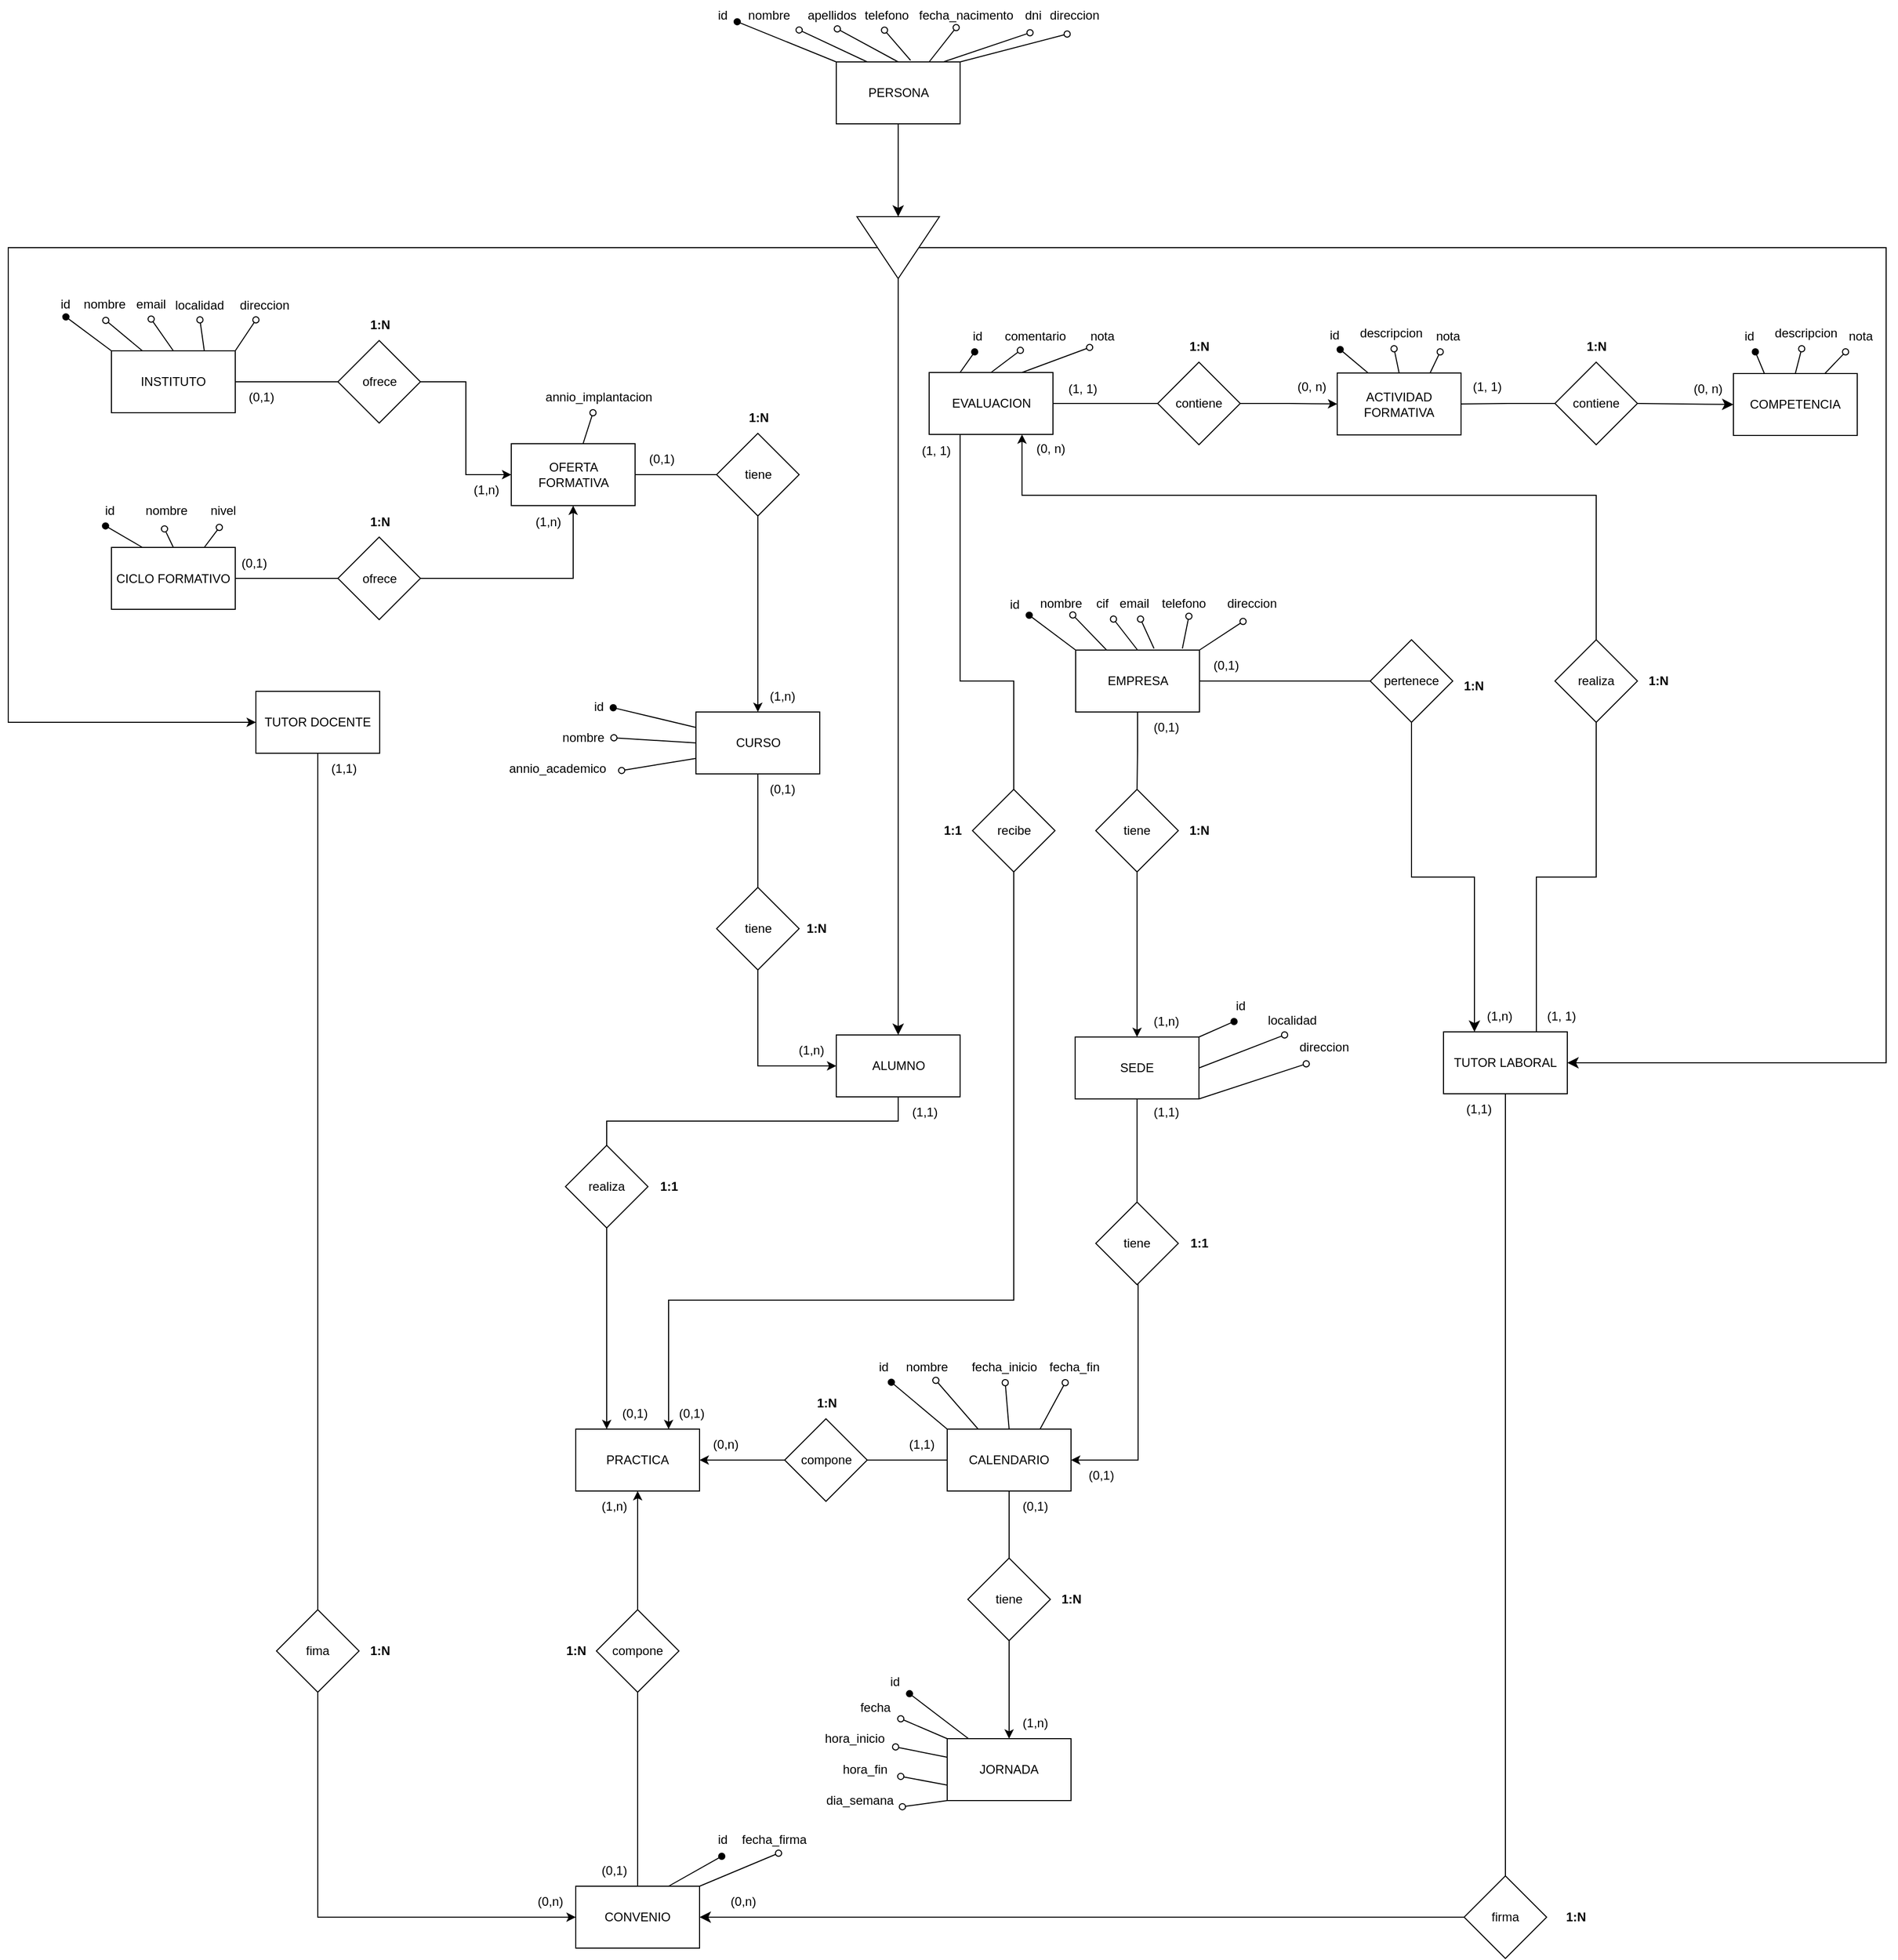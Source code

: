 <mxfile version="26.2.9">
  <diagram name="Página-1" id="e_0wsC6TIL103NjYNLuy">
    <mxGraphModel grid="1" page="1" gridSize="10" guides="1" tooltips="1" connect="1" arrows="1" fold="1" pageScale="1" pageWidth="827" pageHeight="1169" math="0" shadow="0">
      <root>
        <mxCell id="0" />
        <mxCell id="1" parent="0" />
        <mxCell id="Tgz7Qvu2k7bWYLfT2SAW-71" style="rounded=0;orthogonalLoop=1;jettySize=auto;html=1;exitX=0;exitY=0;exitDx=0;exitDy=0;endArrow=oval;endFill=1;entryX=0.529;entryY=0.905;entryDx=0;entryDy=0;entryPerimeter=0;" edge="1" parent="1" source="kP8dAD_jrm5b0dCdeW7q-1" target="Tgz7Qvu2k7bWYLfT2SAW-65">
          <mxGeometry relative="1" as="geometry">
            <mxPoint x="-206.5" y="-506.932" as="targetPoint" />
          </mxGeometry>
        </mxCell>
        <mxCell id="eBRN4WL1ZEEqgl-zLK-s-4" style="edgeStyle=orthogonalEdgeStyle;rounded=0;orthogonalLoop=1;jettySize=auto;html=1;exitX=1;exitY=0.5;exitDx=0;exitDy=0;entryX=0;entryY=0.5;entryDx=0;entryDy=0;endArrow=none;startFill=0;startArrow=none;" edge="1" parent="1" source="kP8dAD_jrm5b0dCdeW7q-1" target="Tgz7Qvu2k7bWYLfT2SAW-30">
          <mxGeometry relative="1" as="geometry" />
        </mxCell>
        <mxCell id="kP8dAD_jrm5b0dCdeW7q-1" value="INSTITUTO" style="rounded=0;whiteSpace=wrap;html=1;" vertex="1" parent="1">
          <mxGeometry x="-170" y="-480" width="120" height="60" as="geometry" />
        </mxCell>
        <mxCell id="C90hnJhmOTNESrinXxfF-31" style="rounded=0;orthogonalLoop=1;jettySize=auto;html=1;exitX=0.75;exitY=0;exitDx=0;exitDy=0;endArrow=oval;endFill=0;" edge="1" parent="1" source="kP8dAD_jrm5b0dCdeW7q-2" target="C90hnJhmOTNESrinXxfF-30">
          <mxGeometry relative="1" as="geometry" />
        </mxCell>
        <mxCell id="nwLZosLrpJcOaopucmHp-3" style="rounded=0;orthogonalLoop=1;jettySize=auto;html=1;exitX=0.5;exitY=0;exitDx=0;exitDy=0;endArrow=oval;endFill=0;" edge="1" parent="1" source="kP8dAD_jrm5b0dCdeW7q-2" target="nwLZosLrpJcOaopucmHp-1">
          <mxGeometry relative="1" as="geometry" />
        </mxCell>
        <mxCell id="kP8dAD_jrm5b0dCdeW7q-2" value="ACTIVIDAD FORMATIVA" style="rounded=0;whiteSpace=wrap;html=1;" vertex="1" parent="1">
          <mxGeometry x="1018" y="-458.5" width="120" height="60" as="geometry" />
        </mxCell>
        <mxCell id="eBRN4WL1ZEEqgl-zLK-s-28" style="edgeStyle=orthogonalEdgeStyle;rounded=0;orthogonalLoop=1;jettySize=auto;html=1;exitX=0;exitY=0.5;exitDx=0;exitDy=0;entryX=1;entryY=0.5;entryDx=0;entryDy=0;endArrow=none;startFill=0;" edge="1" parent="1" source="kP8dAD_jrm5b0dCdeW7q-3" target="DT7l3WgkB1Yh6jrNEn3l-28">
          <mxGeometry relative="1" as="geometry" />
        </mxCell>
        <mxCell id="eBRN4WL1ZEEqgl-zLK-s-30" style="edgeStyle=orthogonalEdgeStyle;rounded=0;orthogonalLoop=1;jettySize=auto;html=1;entryX=0.5;entryY=0;entryDx=0;entryDy=0;endArrow=none;startFill=0;" edge="1" parent="1" source="kP8dAD_jrm5b0dCdeW7q-3" target="i2WU7JlJFQg8zrvrk9Qy-5">
          <mxGeometry relative="1" as="geometry" />
        </mxCell>
        <mxCell id="eBRN4WL1ZEEqgl-zLK-s-68" style="rounded=0;orthogonalLoop=1;jettySize=auto;html=1;exitX=0.75;exitY=0;exitDx=0;exitDy=0;endArrow=oval;endFill=0;" edge="1" parent="1" source="kP8dAD_jrm5b0dCdeW7q-3" target="eBRN4WL1ZEEqgl-zLK-s-66">
          <mxGeometry relative="1" as="geometry" />
        </mxCell>
        <mxCell id="kP8dAD_jrm5b0dCdeW7q-3" value="CALENDARIO" style="rounded=0;whiteSpace=wrap;html=1;" vertex="1" parent="1">
          <mxGeometry x="640" y="565" width="120" height="60" as="geometry" />
        </mxCell>
        <mxCell id="eBRN4WL1ZEEqgl-zLK-s-10" style="edgeStyle=orthogonalEdgeStyle;rounded=0;orthogonalLoop=1;jettySize=auto;html=1;entryX=0;entryY=0.5;entryDx=0;entryDy=0;endArrow=none;startFill=0;" edge="1" parent="1" source="kP8dAD_jrm5b0dCdeW7q-4" target="jyFi_7OY-xpQh8csej5u-16">
          <mxGeometry relative="1" as="geometry" />
        </mxCell>
        <mxCell id="eBRN4WL1ZEEqgl-zLK-s-61" style="edgeStyle=orthogonalEdgeStyle;rounded=0;orthogonalLoop=1;jettySize=auto;html=1;exitX=0.75;exitY=1;exitDx=0;exitDy=0;entryX=0.5;entryY=0;entryDx=0;entryDy=0;startArrow=classic;startFill=1;endArrow=none;" edge="1" parent="1" source="kP8dAD_jrm5b0dCdeW7q-4" target="jyFi_7OY-xpQh8csej5u-13">
          <mxGeometry relative="1" as="geometry">
            <Array as="points">
              <mxPoint x="712" y="-340" />
              <mxPoint x="1269" y="-340" />
            </Array>
          </mxGeometry>
        </mxCell>
        <mxCell id="eBRN4WL1ZEEqgl-zLK-s-72" style="edgeStyle=orthogonalEdgeStyle;rounded=0;orthogonalLoop=1;jettySize=auto;html=1;exitX=0.25;exitY=1;exitDx=0;exitDy=0;entryX=0.5;entryY=0;entryDx=0;entryDy=0;endArrow=none;startFill=0;" edge="1" parent="1" source="kP8dAD_jrm5b0dCdeW7q-4" target="i2WU7JlJFQg8zrvrk9Qy-40">
          <mxGeometry relative="1" as="geometry">
            <Array as="points">
              <mxPoint x="652" y="-160" />
              <mxPoint x="704" y="-160" />
            </Array>
          </mxGeometry>
        </mxCell>
        <mxCell id="kP8dAD_jrm5b0dCdeW7q-4" value="EVALUACION" style="rounded=0;whiteSpace=wrap;html=1;" vertex="1" parent="1">
          <mxGeometry x="622.5" y="-459" width="120" height="60" as="geometry" />
        </mxCell>
        <mxCell id="Tgz7Qvu2k7bWYLfT2SAW-111" style="rounded=0;orthogonalLoop=1;jettySize=auto;html=1;exitX=0;exitY=0;exitDx=0;exitDy=0;endArrow=oval;endFill=1;" edge="1" parent="1" source="kP8dAD_jrm5b0dCdeW7q-5">
          <mxGeometry relative="1" as="geometry">
            <mxPoint x="719.5" y="-223.75" as="targetPoint" />
          </mxGeometry>
        </mxCell>
        <mxCell id="Tgz7Qvu2k7bWYLfT2SAW-113" style="rounded=0;orthogonalLoop=1;jettySize=auto;html=1;exitX=0.5;exitY=0;exitDx=0;exitDy=0;endArrow=oval;endFill=0;" edge="1" parent="1" source="kP8dAD_jrm5b0dCdeW7q-5" target="Tgz7Qvu2k7bWYLfT2SAW-107">
          <mxGeometry relative="1" as="geometry" />
        </mxCell>
        <mxCell id="Tgz7Qvu2k7bWYLfT2SAW-114" style="rounded=0;orthogonalLoop=1;jettySize=auto;html=1;exitX=0.633;exitY=-0.025;exitDx=0;exitDy=0;endArrow=oval;endFill=0;exitPerimeter=0;" edge="1" parent="1" source="kP8dAD_jrm5b0dCdeW7q-5" target="Tgz7Qvu2k7bWYLfT2SAW-108">
          <mxGeometry relative="1" as="geometry" />
        </mxCell>
        <mxCell id="DT7l3WgkB1Yh6jrNEn3l-17" style="edgeStyle=orthogonalEdgeStyle;rounded=0;orthogonalLoop=1;jettySize=auto;html=1;exitX=0.5;exitY=1;exitDx=0;exitDy=0;entryX=0.5;entryY=0;entryDx=0;entryDy=0;fontSize=12;startSize=8;endSize=8;endArrow=none;startFill=0;" edge="1" parent="1" source="kP8dAD_jrm5b0dCdeW7q-5" target="8JAtajd1r-GjUV28Kf3z-32">
          <mxGeometry relative="1" as="geometry" />
        </mxCell>
        <mxCell id="DT7l3WgkB1Yh6jrNEn3l-18" style="edgeStyle=orthogonalEdgeStyle;rounded=0;orthogonalLoop=1;jettySize=auto;html=1;exitX=1;exitY=0.5;exitDx=0;exitDy=0;entryX=0;entryY=0.5;entryDx=0;entryDy=0;fontSize=12;startSize=8;endSize=8;endArrow=none;startFill=0;" edge="1" parent="1" source="kP8dAD_jrm5b0dCdeW7q-5" target="Tgz7Qvu2k7bWYLfT2SAW-8">
          <mxGeometry relative="1" as="geometry" />
        </mxCell>
        <mxCell id="kP8dAD_jrm5b0dCdeW7q-5" value="EMPRESA" style="rounded=0;whiteSpace=wrap;html=1;" vertex="1" parent="1">
          <mxGeometry x="764.5" y="-190" width="120" height="60" as="geometry" />
        </mxCell>
        <mxCell id="8JAtajd1r-GjUV28Kf3z-18" style="rounded=0;orthogonalLoop=1;jettySize=auto;html=1;exitX=0.75;exitY=0;exitDx=0;exitDy=0;entryX=0.5;entryY=1.033;entryDx=0;entryDy=0;entryPerimeter=0;endArrow=oval;endFill=1;" edge="1" parent="1" source="kP8dAD_jrm5b0dCdeW7q-6" target="8JAtajd1r-GjUV28Kf3z-20">
          <mxGeometry relative="1" as="geometry">
            <mxPoint x="397.5" y="938" as="targetPoint" />
          </mxGeometry>
        </mxCell>
        <mxCell id="8JAtajd1r-GjUV28Kf3z-19" style="rounded=0;orthogonalLoop=1;jettySize=auto;html=1;exitX=1;exitY=0;exitDx=0;exitDy=0;entryX=0.556;entryY=0.933;entryDx=0;entryDy=0;entryPerimeter=0;endArrow=oval;endFill=0;" edge="1" parent="1" source="kP8dAD_jrm5b0dCdeW7q-6" target="8JAtajd1r-GjUV28Kf3z-21">
          <mxGeometry relative="1" as="geometry">
            <mxPoint x="437.5" y="938" as="targetPoint" />
          </mxGeometry>
        </mxCell>
        <mxCell id="eBRN4WL1ZEEqgl-zLK-s-25" style="edgeStyle=orthogonalEdgeStyle;rounded=0;orthogonalLoop=1;jettySize=auto;html=1;exitX=0.5;exitY=0;exitDx=0;exitDy=0;endArrow=none;startFill=0;" edge="1" parent="1" source="kP8dAD_jrm5b0dCdeW7q-6" target="DT7l3WgkB1Yh6jrNEn3l-26">
          <mxGeometry relative="1" as="geometry" />
        </mxCell>
        <mxCell id="eBRN4WL1ZEEqgl-zLK-s-56" style="edgeStyle=orthogonalEdgeStyle;rounded=0;orthogonalLoop=1;jettySize=auto;html=1;entryX=0.5;entryY=1;entryDx=0;entryDy=0;startArrow=classic;startFill=1;endArrow=none;" edge="1" parent="1" source="kP8dAD_jrm5b0dCdeW7q-6" target="DT7l3WgkB1Yh6jrNEn3l-30">
          <mxGeometry relative="1" as="geometry" />
        </mxCell>
        <mxCell id="kP8dAD_jrm5b0dCdeW7q-6" value="CONVENIO" style="rounded=0;whiteSpace=wrap;html=1;" vertex="1" parent="1">
          <mxGeometry x="280" y="1008" width="120" height="60" as="geometry" />
        </mxCell>
        <mxCell id="VHoaW_7UEEQLHa_jej99-4" style="edgeStyle=orthogonalEdgeStyle;rounded=0;orthogonalLoop=1;jettySize=auto;html=1;entryX=0;entryY=0.5;entryDx=0;entryDy=0;endArrow=none;startFill=0;" edge="1" parent="1" source="kP8dAD_jrm5b0dCdeW7q-7" target="VHoaW_7UEEQLHa_jej99-3">
          <mxGeometry relative="1" as="geometry" />
        </mxCell>
        <mxCell id="kP8dAD_jrm5b0dCdeW7q-7" value="CICLO FORMATIVO" style="rounded=0;whiteSpace=wrap;html=1;" vertex="1" parent="1">
          <mxGeometry x="-170" y="-289.5" width="120" height="60" as="geometry" />
        </mxCell>
        <mxCell id="eBRN4WL1ZEEqgl-zLK-s-54" style="edgeStyle=orthogonalEdgeStyle;rounded=0;orthogonalLoop=1;jettySize=auto;html=1;entryX=0.5;entryY=0;entryDx=0;entryDy=0;endArrow=none;startFill=0;" edge="1" parent="1" source="kP8dAD_jrm5b0dCdeW7q-8" target="Tgz7Qvu2k7bWYLfT2SAW-33">
          <mxGeometry relative="1" as="geometry" />
        </mxCell>
        <mxCell id="kP8dAD_jrm5b0dCdeW7q-8" value="CURSO" style="rounded=0;whiteSpace=wrap;html=1;" vertex="1" parent="1">
          <mxGeometry x="396.5" y="-130" width="120" height="60" as="geometry" />
        </mxCell>
        <mxCell id="eBRN4WL1ZEEqgl-zLK-s-62" style="edgeStyle=orthogonalEdgeStyle;rounded=0;orthogonalLoop=1;jettySize=auto;html=1;exitX=0.75;exitY=0;exitDx=0;exitDy=0;entryX=0.5;entryY=1;entryDx=0;entryDy=0;endArrow=none;startFill=0;" edge="1" parent="1" source="kP8dAD_jrm5b0dCdeW7q-10" target="jyFi_7OY-xpQh8csej5u-13">
          <mxGeometry relative="1" as="geometry" />
        </mxCell>
        <mxCell id="kP8dAD_jrm5b0dCdeW7q-10" value="TUTOR LABORAL" style="rounded=0;whiteSpace=wrap;html=1;" vertex="1" parent="1">
          <mxGeometry x="1121" y="180" width="120" height="60" as="geometry" />
        </mxCell>
        <mxCell id="kP8dAD_jrm5b0dCdeW7q-11" value="TUTOR DOCENTE" style="rounded=0;whiteSpace=wrap;html=1;" vertex="1" parent="1">
          <mxGeometry x="-30" y="-150" width="120" height="60" as="geometry" />
        </mxCell>
        <mxCell id="eBRN4WL1ZEEqgl-zLK-s-16" style="edgeStyle=orthogonalEdgeStyle;rounded=0;orthogonalLoop=1;jettySize=auto;html=1;exitX=0.5;exitY=1;exitDx=0;exitDy=0;entryX=0.5;entryY=0;entryDx=0;entryDy=0;endArrow=none;startFill=0;" edge="1" parent="1" source="kP8dAD_jrm5b0dCdeW7q-13" target="DT7l3WgkB1Yh6jrNEn3l-27">
          <mxGeometry relative="1" as="geometry" />
        </mxCell>
        <mxCell id="kP8dAD_jrm5b0dCdeW7q-13" value="ALUMNO" style="rounded=0;whiteSpace=wrap;html=1;" vertex="1" parent="1">
          <mxGeometry x="532.5" y="183" width="120" height="60" as="geometry" />
        </mxCell>
        <mxCell id="Tgz7Qvu2k7bWYLfT2SAW-117" style="rounded=0;orthogonalLoop=1;jettySize=auto;html=1;exitX=1;exitY=0;exitDx=0;exitDy=0;entryX=0.3;entryY=1;entryDx=0;entryDy=0;entryPerimeter=0;endArrow=oval;endFill=1;" edge="1" parent="1" source="kP8dAD_jrm5b0dCdeW7q-26" target="Tgz7Qvu2k7bWYLfT2SAW-118">
          <mxGeometry relative="1" as="geometry">
            <mxPoint x="940" y="150" as="targetPoint" />
          </mxGeometry>
        </mxCell>
        <mxCell id="kP8dAD_jrm5b0dCdeW7q-26" value="SEDE" style="whiteSpace=wrap;html=1;" vertex="1" parent="1">
          <mxGeometry x="764" y="185" width="120" height="60" as="geometry" />
        </mxCell>
        <mxCell id="DT7l3WgkB1Yh6jrNEn3l-19" style="edgeStyle=orthogonalEdgeStyle;rounded=0;orthogonalLoop=1;jettySize=auto;html=1;entryX=0.25;entryY=0;entryDx=0;entryDy=0;fontSize=12;startSize=8;endSize=8;" edge="1" parent="1" source="Tgz7Qvu2k7bWYLfT2SAW-8" target="kP8dAD_jrm5b0dCdeW7q-10">
          <mxGeometry relative="1" as="geometry" />
        </mxCell>
        <mxCell id="Tgz7Qvu2k7bWYLfT2SAW-8" value="pertenece" style="rhombus;whiteSpace=wrap;html=1;" vertex="1" parent="1">
          <mxGeometry x="1050" y="-200" width="80" height="80" as="geometry" />
        </mxCell>
        <mxCell id="8JAtajd1r-GjUV28Kf3z-22" style="edgeStyle=orthogonalEdgeStyle;rounded=0;orthogonalLoop=1;jettySize=auto;html=1;exitX=0.5;exitY=0;exitDx=0;exitDy=0;endArrow=none;startFill=0;" edge="1" parent="1" source="Tgz7Qvu2k7bWYLfT2SAW-12" target="kP8dAD_jrm5b0dCdeW7q-10">
          <mxGeometry relative="1" as="geometry" />
        </mxCell>
        <mxCell id="DT7l3WgkB1Yh6jrNEn3l-29" style="edgeStyle=orthogonalEdgeStyle;rounded=0;orthogonalLoop=1;jettySize=auto;html=1;entryX=1;entryY=0.5;entryDx=0;entryDy=0;fontSize=12;startSize=8;endSize=8;" edge="1" parent="1" source="Tgz7Qvu2k7bWYLfT2SAW-12" target="kP8dAD_jrm5b0dCdeW7q-6">
          <mxGeometry relative="1" as="geometry" />
        </mxCell>
        <mxCell id="Tgz7Qvu2k7bWYLfT2SAW-12" value="firma" style="rhombus;whiteSpace=wrap;html=1;" vertex="1" parent="1">
          <mxGeometry x="1141" y="998" width="80" height="80" as="geometry" />
        </mxCell>
        <mxCell id="VHoaW_7UEEQLHa_jej99-1" style="edgeStyle=orthogonalEdgeStyle;rounded=0;orthogonalLoop=1;jettySize=auto;html=1;entryX=0;entryY=0.5;entryDx=0;entryDy=0;" edge="1" parent="1" source="Tgz7Qvu2k7bWYLfT2SAW-30" target="NNg-buT7qz7WShZYyG6_-1">
          <mxGeometry relative="1" as="geometry" />
        </mxCell>
        <mxCell id="Tgz7Qvu2k7bWYLfT2SAW-30" value="ofrece" style="rhombus;whiteSpace=wrap;html=1;" vertex="1" parent="1">
          <mxGeometry x="49.5" y="-490" width="80" height="80" as="geometry" />
        </mxCell>
        <mxCell id="eBRN4WL1ZEEqgl-zLK-s-53" style="edgeStyle=orthogonalEdgeStyle;rounded=0;orthogonalLoop=1;jettySize=auto;html=1;entryX=0.5;entryY=0;entryDx=0;entryDy=0;" edge="1" parent="1" source="Tgz7Qvu2k7bWYLfT2SAW-31" target="kP8dAD_jrm5b0dCdeW7q-8">
          <mxGeometry relative="1" as="geometry" />
        </mxCell>
        <mxCell id="Tgz7Qvu2k7bWYLfT2SAW-31" value="tiene" style="rhombus;whiteSpace=wrap;html=1;" vertex="1" parent="1">
          <mxGeometry x="416.5" y="-400" width="80" height="80" as="geometry" />
        </mxCell>
        <mxCell id="eBRN4WL1ZEEqgl-zLK-s-55" style="edgeStyle=orthogonalEdgeStyle;rounded=0;orthogonalLoop=1;jettySize=auto;html=1;entryX=0;entryY=0.5;entryDx=0;entryDy=0;" edge="1" parent="1" source="Tgz7Qvu2k7bWYLfT2SAW-33" target="kP8dAD_jrm5b0dCdeW7q-13">
          <mxGeometry relative="1" as="geometry">
            <Array as="points">
              <mxPoint x="457" y="213" />
            </Array>
          </mxGeometry>
        </mxCell>
        <mxCell id="Tgz7Qvu2k7bWYLfT2SAW-33" value="tiene" style="rhombus;whiteSpace=wrap;html=1;" vertex="1" parent="1">
          <mxGeometry x="416.5" y="40" width="80" height="80" as="geometry" />
        </mxCell>
        <mxCell id="Tgz7Qvu2k7bWYLfT2SAW-65" value="id" style="text;html=1;align=center;verticalAlign=middle;resizable=0;points=[];autosize=1;strokeColor=none;fillColor=none;" vertex="1" parent="1">
          <mxGeometry x="-230" y="-540" width="30" height="30" as="geometry" />
        </mxCell>
        <mxCell id="Tgz7Qvu2k7bWYLfT2SAW-67" value="nombre" style="text;html=1;align=center;verticalAlign=middle;resizable=0;points=[];autosize=1;strokeColor=none;fillColor=none;" vertex="1" parent="1">
          <mxGeometry x="-206.75" y="-540" width="60" height="30" as="geometry" />
        </mxCell>
        <mxCell id="Tgz7Qvu2k7bWYLfT2SAW-69" value="direccion" style="text;html=1;align=center;verticalAlign=middle;resizable=0;points=[];autosize=1;strokeColor=none;fillColor=none;" vertex="1" parent="1">
          <mxGeometry x="-57" y="-539" width="70" height="30" as="geometry" />
        </mxCell>
        <mxCell id="Tgz7Qvu2k7bWYLfT2SAW-70" value="localidad" style="text;html=1;align=center;verticalAlign=middle;resizable=0;points=[];autosize=1;strokeColor=none;fillColor=none;" vertex="1" parent="1">
          <mxGeometry x="-120" y="-539" width="70" height="30" as="geometry" />
        </mxCell>
        <mxCell id="Tgz7Qvu2k7bWYLfT2SAW-72" style="rounded=0;orthogonalLoop=1;jettySize=auto;html=1;exitX=0.25;exitY=0;exitDx=0;exitDy=0;entryX=0.517;entryY=0.95;entryDx=0;entryDy=0;entryPerimeter=0;endArrow=oval;endFill=0;" edge="1" parent="1" source="kP8dAD_jrm5b0dCdeW7q-1">
          <mxGeometry relative="1" as="geometry">
            <mxPoint x="-175.48" y="-509.5" as="targetPoint" />
          </mxGeometry>
        </mxCell>
        <mxCell id="Tgz7Qvu2k7bWYLfT2SAW-73" style="rounded=0;orthogonalLoop=1;jettySize=auto;html=1;exitX=0.75;exitY=0;exitDx=0;exitDy=0;entryX=0.511;entryY=0.967;entryDx=0;entryDy=0;entryPerimeter=0;endArrow=oval;endFill=0;" edge="1" parent="1" source="kP8dAD_jrm5b0dCdeW7q-1" target="Tgz7Qvu2k7bWYLfT2SAW-70">
          <mxGeometry relative="1" as="geometry">
            <mxPoint x="-80.52" y="-505.75" as="targetPoint" />
          </mxGeometry>
        </mxCell>
        <mxCell id="Tgz7Qvu2k7bWYLfT2SAW-74" style="rounded=0;orthogonalLoop=1;jettySize=auto;html=1;exitX=1;exitY=0;exitDx=0;exitDy=0;entryX=0.386;entryY=0.967;entryDx=0;entryDy=0;entryPerimeter=0;endArrow=oval;endFill=0;" edge="1" parent="1" source="kP8dAD_jrm5b0dCdeW7q-1" target="Tgz7Qvu2k7bWYLfT2SAW-69">
          <mxGeometry relative="1" as="geometry">
            <mxPoint x="-32.75" y="-507.01" as="targetPoint" />
          </mxGeometry>
        </mxCell>
        <mxCell id="Tgz7Qvu2k7bWYLfT2SAW-75" value="email" style="text;html=1;align=center;verticalAlign=middle;resizable=0;points=[];autosize=1;strokeColor=none;fillColor=none;" vertex="1" parent="1">
          <mxGeometry x="-156.75" y="-540" width="50" height="30" as="geometry" />
        </mxCell>
        <mxCell id="Tgz7Qvu2k7bWYLfT2SAW-76" style="rounded=0;orthogonalLoop=1;jettySize=auto;html=1;exitX=0.5;exitY=0;exitDx=0;exitDy=0;entryX=0.5;entryY=0.908;entryDx=0;entryDy=0;entryPerimeter=0;endArrow=oval;endFill=0;" edge="1" parent="1" source="kP8dAD_jrm5b0dCdeW7q-1">
          <mxGeometry relative="1" as="geometry">
            <mxPoint x="-131.5" y="-510.76" as="targetPoint" />
          </mxGeometry>
        </mxCell>
        <mxCell id="Tgz7Qvu2k7bWYLfT2SAW-92" style="rounded=0;orthogonalLoop=1;jettySize=auto;html=1;exitX=0.25;exitY=0;exitDx=0;exitDy=0;endArrow=oval;endFill=0;" edge="1" parent="1" source="2BAsR_BSLu4NLGfuRWQs-1" target="Tgz7Qvu2k7bWYLfT2SAW-84">
          <mxGeometry relative="1" as="geometry" />
        </mxCell>
        <mxCell id="DT7l3WgkB1Yh6jrNEn3l-32" style="edgeStyle=orthogonalEdgeStyle;rounded=0;orthogonalLoop=1;jettySize=auto;html=1;exitX=0.5;exitY=1;exitDx=0;exitDy=0;entryX=0;entryY=0.5;entryDx=0;entryDy=0;fontSize=12;startSize=8;endSize=8;" edge="1" parent="1" source="2BAsR_BSLu4NLGfuRWQs-1" target="2BAsR_BSLu4NLGfuRWQs-2">
          <mxGeometry relative="1" as="geometry" />
        </mxCell>
        <mxCell id="2BAsR_BSLu4NLGfuRWQs-1" value="PERSONA" style="rounded=0;whiteSpace=wrap;html=1;" vertex="1" parent="1">
          <mxGeometry x="532.5" y="-760" width="120" height="60" as="geometry" />
        </mxCell>
        <mxCell id="DT7l3WgkB1Yh6jrNEn3l-20" style="edgeStyle=orthogonalEdgeStyle;rounded=0;orthogonalLoop=1;jettySize=auto;html=1;exitX=0.5;exitY=0;exitDx=0;exitDy=0;entryX=1;entryY=0.5;entryDx=0;entryDy=0;fontSize=12;startSize=8;endSize=8;" edge="1" parent="1" source="2BAsR_BSLu4NLGfuRWQs-2" target="kP8dAD_jrm5b0dCdeW7q-10">
          <mxGeometry relative="1" as="geometry">
            <Array as="points">
              <mxPoint x="1550" y="-580" />
              <mxPoint x="1550" y="210" />
            </Array>
          </mxGeometry>
        </mxCell>
        <mxCell id="DT7l3WgkB1Yh6jrNEn3l-33" style="edgeStyle=orthogonalEdgeStyle;rounded=0;orthogonalLoop=1;jettySize=auto;html=1;entryX=0.5;entryY=0;entryDx=0;entryDy=0;fontSize=12;startSize=8;endSize=8;" edge="1" parent="1" source="2BAsR_BSLu4NLGfuRWQs-2" target="kP8dAD_jrm5b0dCdeW7q-13">
          <mxGeometry relative="1" as="geometry" />
        </mxCell>
        <mxCell id="eBRN4WL1ZEEqgl-zLK-s-58" style="edgeStyle=orthogonalEdgeStyle;rounded=0;orthogonalLoop=1;jettySize=auto;html=1;exitX=0.5;exitY=1;exitDx=0;exitDy=0;entryX=0;entryY=0.5;entryDx=0;entryDy=0;" edge="1" parent="1" source="2BAsR_BSLu4NLGfuRWQs-2" target="kP8dAD_jrm5b0dCdeW7q-11">
          <mxGeometry relative="1" as="geometry">
            <Array as="points">
              <mxPoint x="-270" y="-580" />
              <mxPoint x="-270" y="-120" />
            </Array>
          </mxGeometry>
        </mxCell>
        <mxCell id="2BAsR_BSLu4NLGfuRWQs-2" value="" style="triangle;whiteSpace=wrap;html=1;rotation=90;" vertex="1" parent="1">
          <mxGeometry x="562.5" y="-620" width="60" height="80" as="geometry" />
        </mxCell>
        <mxCell id="Tgz7Qvu2k7bWYLfT2SAW-83" value="id" style="text;html=1;align=center;verticalAlign=middle;resizable=0;points=[];autosize=1;strokeColor=none;fillColor=none;" vertex="1" parent="1">
          <mxGeometry x="406.5" y="-820" width="30" height="30" as="geometry" />
        </mxCell>
        <mxCell id="Tgz7Qvu2k7bWYLfT2SAW-84" value="nombre" style="text;html=1;align=center;verticalAlign=middle;resizable=0;points=[];autosize=1;strokeColor=none;fillColor=none;" vertex="1" parent="1">
          <mxGeometry x="436.5" y="-820" width="60" height="30" as="geometry" />
        </mxCell>
        <mxCell id="Tgz7Qvu2k7bWYLfT2SAW-87" value="fecha_nacimento" style="text;html=1;align=center;verticalAlign=middle;resizable=0;points=[];autosize=1;strokeColor=none;fillColor=none;" vertex="1" parent="1">
          <mxGeometry x="602.5" y="-820" width="110" height="30" as="geometry" />
        </mxCell>
        <mxCell id="Tgz7Qvu2k7bWYLfT2SAW-85" value="apellidos" style="text;html=1;align=center;verticalAlign=middle;resizable=0;points=[];autosize=1;strokeColor=none;fillColor=none;" vertex="1" parent="1">
          <mxGeometry x="492.5" y="-820" width="70" height="30" as="geometry" />
        </mxCell>
        <mxCell id="Tgz7Qvu2k7bWYLfT2SAW-88" value="dni" style="text;html=1;align=center;verticalAlign=middle;resizable=0;points=[];autosize=1;strokeColor=none;fillColor=none;" vertex="1" parent="1">
          <mxGeometry x="702.5" y="-820" width="40" height="30" as="geometry" />
        </mxCell>
        <mxCell id="Tgz7Qvu2k7bWYLfT2SAW-89" value="telefono" style="text;html=1;align=center;verticalAlign=middle;resizable=0;points=[];autosize=1;strokeColor=none;fillColor=none;" vertex="1" parent="1">
          <mxGeometry x="545.5" y="-820" width="70" height="30" as="geometry" />
        </mxCell>
        <mxCell id="Tgz7Qvu2k7bWYLfT2SAW-90" value="direccion" style="text;html=1;align=center;verticalAlign=middle;resizable=0;points=[];autosize=1;strokeColor=none;fillColor=none;" vertex="1" parent="1">
          <mxGeometry x="727.5" y="-820" width="70" height="30" as="geometry" />
        </mxCell>
        <mxCell id="Tgz7Qvu2k7bWYLfT2SAW-91" style="rounded=0;orthogonalLoop=1;jettySize=auto;html=1;exitX=0;exitY=0;exitDx=0;exitDy=0;endArrow=oval;endFill=1;" edge="1" parent="1" source="2BAsR_BSLu4NLGfuRWQs-1" target="Tgz7Qvu2k7bWYLfT2SAW-83">
          <mxGeometry relative="1" as="geometry" />
        </mxCell>
        <mxCell id="Tgz7Qvu2k7bWYLfT2SAW-93" style="rounded=0;orthogonalLoop=1;jettySize=auto;html=1;exitX=0.5;exitY=0;exitDx=0;exitDy=0;entryX=0.586;entryY=0.933;entryDx=0;entryDy=0;entryPerimeter=0;endArrow=oval;endFill=0;" edge="1" parent="1" source="2BAsR_BSLu4NLGfuRWQs-1" target="Tgz7Qvu2k7bWYLfT2SAW-85">
          <mxGeometry relative="1" as="geometry" />
        </mxCell>
        <mxCell id="Tgz7Qvu2k7bWYLfT2SAW-94" style="rounded=0;orthogonalLoop=1;jettySize=auto;html=1;exitX=0.75;exitY=0;exitDx=0;exitDy=0;entryX=0.42;entryY=0.892;entryDx=0;entryDy=0;entryPerimeter=0;endArrow=oval;endFill=0;" edge="1" parent="1" source="2BAsR_BSLu4NLGfuRWQs-1" target="Tgz7Qvu2k7bWYLfT2SAW-87">
          <mxGeometry relative="1" as="geometry" />
        </mxCell>
        <mxCell id="Tgz7Qvu2k7bWYLfT2SAW-95" style="rounded=0;orthogonalLoop=1;jettySize=auto;html=1;exitX=0.871;exitY=-0.004;exitDx=0;exitDy=0;entryX=0.444;entryY=1.058;entryDx=0;entryDy=0;entryPerimeter=0;endArrow=oval;endFill=0;exitPerimeter=0;" edge="1" parent="1" source="2BAsR_BSLu4NLGfuRWQs-1" target="Tgz7Qvu2k7bWYLfT2SAW-88">
          <mxGeometry relative="1" as="geometry" />
        </mxCell>
        <mxCell id="Tgz7Qvu2k7bWYLfT2SAW-96" style="rounded=0;orthogonalLoop=1;jettySize=auto;html=1;exitX=0.6;exitY=-0.025;exitDx=0;exitDy=0;entryX=0.482;entryY=0.975;entryDx=0;entryDy=0;entryPerimeter=0;endArrow=oval;endFill=0;exitPerimeter=0;" edge="1" parent="1" source="2BAsR_BSLu4NLGfuRWQs-1" target="Tgz7Qvu2k7bWYLfT2SAW-89">
          <mxGeometry relative="1" as="geometry" />
        </mxCell>
        <mxCell id="Tgz7Qvu2k7bWYLfT2SAW-98" style="rounded=0;orthogonalLoop=1;jettySize=auto;html=1;exitX=1;exitY=0;exitDx=0;exitDy=0;entryX=0.411;entryY=1.1;entryDx=0;entryDy=0;entryPerimeter=0;endArrow=oval;endFill=0;" edge="1" parent="1" source="2BAsR_BSLu4NLGfuRWQs-1" target="Tgz7Qvu2k7bWYLfT2SAW-90">
          <mxGeometry relative="1" as="geometry" />
        </mxCell>
        <mxCell id="2BAsR_BSLu4NLGfuRWQs-11" style="rounded=0;orthogonalLoop=1;jettySize=auto;html=1;endArrow=none;startFill=0;startArrow=oval;" edge="1" parent="1" source="2BAsR_BSLu4NLGfuRWQs-10" target="NNg-buT7qz7WShZYyG6_-1">
          <mxGeometry relative="1" as="geometry" />
        </mxCell>
        <mxCell id="2BAsR_BSLu4NLGfuRWQs-10" value="annio_implantacion" style="text;html=1;align=center;verticalAlign=middle;resizable=0;points=[];autosize=1;strokeColor=none;fillColor=none;" vertex="1" parent="1">
          <mxGeometry x="236.5" y="-450" width="130" height="30" as="geometry" />
        </mxCell>
        <mxCell id="Tgz7Qvu2k7bWYLfT2SAW-105" value="id" style="text;html=1;align=center;verticalAlign=middle;resizable=0;points=[];autosize=1;strokeColor=none;fillColor=none;" vertex="1" parent="1">
          <mxGeometry x="689.5" y="-249.5" width="30" height="30" as="geometry" />
        </mxCell>
        <mxCell id="Tgz7Qvu2k7bWYLfT2SAW-106" value="nombre" style="text;html=1;align=center;verticalAlign=middle;resizable=0;points=[];autosize=1;strokeColor=none;fillColor=none;" vertex="1" parent="1">
          <mxGeometry x="719.5" y="-250" width="60" height="30" as="geometry" />
        </mxCell>
        <mxCell id="Tgz7Qvu2k7bWYLfT2SAW-107" value="cif" style="text;html=1;align=center;verticalAlign=middle;resizable=0;points=[];autosize=1;strokeColor=none;fillColor=none;" vertex="1" parent="1">
          <mxGeometry x="769.5" y="-250" width="40" height="30" as="geometry" />
        </mxCell>
        <mxCell id="Tgz7Qvu2k7bWYLfT2SAW-108" value="email" style="text;html=1;align=center;verticalAlign=middle;resizable=0;points=[];autosize=1;strokeColor=none;fillColor=none;" vertex="1" parent="1">
          <mxGeometry x="795.5" y="-250" width="50" height="30" as="geometry" />
        </mxCell>
        <mxCell id="Tgz7Qvu2k7bWYLfT2SAW-109" value="telefono" style="text;html=1;align=center;verticalAlign=middle;resizable=0;points=[];autosize=1;strokeColor=none;fillColor=none;" vertex="1" parent="1">
          <mxGeometry x="833.5" y="-250" width="70" height="30" as="geometry" />
        </mxCell>
        <mxCell id="Tgz7Qvu2k7bWYLfT2SAW-110" value="direccion" style="text;html=1;align=center;verticalAlign=middle;resizable=0;points=[];autosize=1;strokeColor=none;fillColor=none;" vertex="1" parent="1">
          <mxGeometry x="900" y="-250" width="70" height="30" as="geometry" />
        </mxCell>
        <mxCell id="Tgz7Qvu2k7bWYLfT2SAW-116" style="rounded=0;orthogonalLoop=1;jettySize=auto;html=1;exitX=1;exitY=0;exitDx=0;exitDy=0;entryX=0.532;entryY=1.075;entryDx=0;entryDy=0;entryPerimeter=0;endArrow=oval;endFill=0;" edge="1" parent="1" source="kP8dAD_jrm5b0dCdeW7q-5">
          <mxGeometry relative="1" as="geometry">
            <mxPoint x="926.74" y="-217.75" as="targetPoint" />
          </mxGeometry>
        </mxCell>
        <mxCell id="Tgz7Qvu2k7bWYLfT2SAW-112" style="rounded=0;orthogonalLoop=1;jettySize=auto;html=1;exitX=0.25;exitY=0;exitDx=0;exitDy=0;entryX=0.704;entryY=0.867;entryDx=0;entryDy=0;entryPerimeter=0;endArrow=oval;endFill=0;" edge="1" parent="1" source="kP8dAD_jrm5b0dCdeW7q-5" target="Tgz7Qvu2k7bWYLfT2SAW-106">
          <mxGeometry relative="1" as="geometry" />
        </mxCell>
        <mxCell id="Tgz7Qvu2k7bWYLfT2SAW-115" style="rounded=0;orthogonalLoop=1;jettySize=auto;html=1;exitX=0.862;exitY=-0.025;exitDx=0;exitDy=0;entryX=0.582;entryY=0.908;entryDx=0;entryDy=0;entryPerimeter=0;endArrow=oval;endFill=0;exitPerimeter=0;" edge="1" parent="1" source="kP8dAD_jrm5b0dCdeW7q-5" target="Tgz7Qvu2k7bWYLfT2SAW-109">
          <mxGeometry relative="1" as="geometry" />
        </mxCell>
        <mxCell id="Tgz7Qvu2k7bWYLfT2SAW-118" value="id" style="text;html=1;align=center;verticalAlign=middle;resizable=0;points=[];autosize=1;strokeColor=none;fillColor=none;" vertex="1" parent="1">
          <mxGeometry x="909" y="140" width="30" height="30" as="geometry" />
        </mxCell>
        <mxCell id="Tgz7Qvu2k7bWYLfT2SAW-119" value="localidad" style="text;html=1;align=center;verticalAlign=middle;resizable=0;points=[];autosize=1;strokeColor=none;fillColor=none;" vertex="1" parent="1">
          <mxGeometry x="939" y="154" width="70" height="30" as="geometry" />
        </mxCell>
        <mxCell id="Tgz7Qvu2k7bWYLfT2SAW-120" value="direccion" style="text;html=1;align=center;verticalAlign=middle;resizable=0;points=[];autosize=1;strokeColor=none;fillColor=none;" vertex="1" parent="1">
          <mxGeometry x="970" y="180" width="70" height="30" as="geometry" />
        </mxCell>
        <mxCell id="8JAtajd1r-GjUV28Kf3z-1" style="rounded=0;orthogonalLoop=1;jettySize=auto;html=1;exitX=1;exitY=0.5;exitDx=0;exitDy=0;endArrow=oval;endFill=0;entryX=0.4;entryY=0.967;entryDx=0;entryDy=0;entryPerimeter=0;" edge="1" parent="1" source="kP8dAD_jrm5b0dCdeW7q-26" target="Tgz7Qvu2k7bWYLfT2SAW-119">
          <mxGeometry relative="1" as="geometry">
            <mxPoint x="950" y="190" as="targetPoint" />
          </mxGeometry>
        </mxCell>
        <mxCell id="8JAtajd1r-GjUV28Kf3z-2" style="rounded=0;orthogonalLoop=1;jettySize=auto;html=1;exitX=1;exitY=1;exitDx=0;exitDy=0;endArrow=oval;endFill=0;entryX=0.257;entryY=1.033;entryDx=0;entryDy=0;entryPerimeter=0;" edge="1" parent="1" source="kP8dAD_jrm5b0dCdeW7q-26" target="Tgz7Qvu2k7bWYLfT2SAW-120">
          <mxGeometry relative="1" as="geometry">
            <mxPoint x="940" y="240" as="targetPoint" />
          </mxGeometry>
        </mxCell>
        <mxCell id="8JAtajd1r-GjUV28Kf3z-20" value="id" style="text;html=1;align=center;verticalAlign=middle;resizable=0;points=[];autosize=1;strokeColor=none;fillColor=none;" vertex="1" parent="1">
          <mxGeometry x="406.5" y="948" width="30" height="30" as="geometry" />
        </mxCell>
        <mxCell id="8JAtajd1r-GjUV28Kf3z-21" value="fecha_firma" style="text;html=1;align=center;verticalAlign=middle;resizable=0;points=[];autosize=1;strokeColor=none;fillColor=none;" vertex="1" parent="1">
          <mxGeometry x="426.5" y="948" width="90" height="30" as="geometry" />
        </mxCell>
        <mxCell id="8JAtajd1r-GjUV28Kf3z-36" style="edgeStyle=orthogonalEdgeStyle;rounded=0;orthogonalLoop=1;jettySize=auto;html=1;entryX=0.5;entryY=0;entryDx=0;entryDy=0;" edge="1" parent="1" source="8JAtajd1r-GjUV28Kf3z-32" target="kP8dAD_jrm5b0dCdeW7q-26">
          <mxGeometry relative="1" as="geometry" />
        </mxCell>
        <mxCell id="8JAtajd1r-GjUV28Kf3z-32" value="tiene" style="rhombus;whiteSpace=wrap;html=1;" vertex="1" parent="1">
          <mxGeometry x="784" y="-55" width="80" height="80" as="geometry" />
        </mxCell>
        <mxCell id="8JAtajd1r-GjUV28Kf3z-40" style="edgeStyle=orthogonalEdgeStyle;rounded=0;orthogonalLoop=1;jettySize=auto;html=1;exitX=0.5;exitY=0;exitDx=0;exitDy=0;entryX=0.5;entryY=1;entryDx=0;entryDy=0;endArrow=none;startFill=0;" edge="1" parent="1" source="8JAtajd1r-GjUV28Kf3z-39" target="kP8dAD_jrm5b0dCdeW7q-26">
          <mxGeometry relative="1" as="geometry" />
        </mxCell>
        <mxCell id="eBRN4WL1ZEEqgl-zLK-s-32" style="edgeStyle=orthogonalEdgeStyle;rounded=0;orthogonalLoop=1;jettySize=auto;html=1;entryX=1;entryY=0.5;entryDx=0;entryDy=0;" edge="1" parent="1" source="8JAtajd1r-GjUV28Kf3z-39" target="kP8dAD_jrm5b0dCdeW7q-3">
          <mxGeometry relative="1" as="geometry">
            <Array as="points">
              <mxPoint x="825" y="595" />
            </Array>
          </mxGeometry>
        </mxCell>
        <mxCell id="8JAtajd1r-GjUV28Kf3z-39" value="tiene" style="rhombus;whiteSpace=wrap;html=1;" vertex="1" parent="1">
          <mxGeometry x="784" y="345" width="80" height="80" as="geometry" />
        </mxCell>
        <mxCell id="i2WU7JlJFQg8zrvrk9Qy-58" style="rounded=0;orthogonalLoop=1;jettySize=auto;html=1;exitX=0;exitY=0;exitDx=0;exitDy=0;endArrow=oval;endFill=0;startFill=0;" edge="1" parent="1" source="8JAtajd1r-GjUV28Kf3z-41" target="i2WU7JlJFQg8zrvrk9Qy-44">
          <mxGeometry relative="1" as="geometry" />
        </mxCell>
        <mxCell id="i2WU7JlJFQg8zrvrk9Qy-59" style="rounded=0;orthogonalLoop=1;jettySize=auto;html=1;endArrow=oval;endFill=0;" edge="1" parent="1" source="8JAtajd1r-GjUV28Kf3z-41" target="i2WU7JlJFQg8zrvrk9Qy-52">
          <mxGeometry relative="1" as="geometry" />
        </mxCell>
        <mxCell id="i2WU7JlJFQg8zrvrk9Qy-60" style="rounded=0;orthogonalLoop=1;jettySize=auto;html=1;exitX=0;exitY=0.75;exitDx=0;exitDy=0;endArrow=oval;endFill=0;" edge="1" parent="1" source="8JAtajd1r-GjUV28Kf3z-41" target="i2WU7JlJFQg8zrvrk9Qy-53">
          <mxGeometry relative="1" as="geometry" />
        </mxCell>
        <mxCell id="8JAtajd1r-GjUV28Kf3z-41" value="JORNADA" style="whiteSpace=wrap;html=1;" vertex="1" parent="1">
          <mxGeometry x="640" y="865" width="120" height="60" as="geometry" />
        </mxCell>
        <mxCell id="eBRN4WL1ZEEqgl-zLK-s-31" style="edgeStyle=orthogonalEdgeStyle;rounded=0;orthogonalLoop=1;jettySize=auto;html=1;exitX=0.5;exitY=1;exitDx=0;exitDy=0;entryX=0.5;entryY=0;entryDx=0;entryDy=0;" edge="1" parent="1" source="i2WU7JlJFQg8zrvrk9Qy-5" target="8JAtajd1r-GjUV28Kf3z-41">
          <mxGeometry relative="1" as="geometry" />
        </mxCell>
        <mxCell id="i2WU7JlJFQg8zrvrk9Qy-5" value="tiene" style="rhombus;whiteSpace=wrap;html=1;" vertex="1" parent="1">
          <mxGeometry x="660" y="690" width="80" height="80" as="geometry" />
        </mxCell>
        <mxCell id="i2WU7JlJFQg8zrvrk9Qy-22" value="id" style="text;html=1;align=center;verticalAlign=middle;resizable=0;points=[];autosize=1;strokeColor=none;fillColor=none;" vertex="1" parent="1">
          <mxGeometry x="653.5" y="-509" width="30" height="30" as="geometry" />
        </mxCell>
        <mxCell id="i2WU7JlJFQg8zrvrk9Qy-23" value="nota" style="text;html=1;align=center;verticalAlign=middle;resizable=0;points=[];autosize=1;strokeColor=none;fillColor=none;" vertex="1" parent="1">
          <mxGeometry x="764.5" y="-509" width="50" height="30" as="geometry" />
        </mxCell>
        <mxCell id="i2WU7JlJFQg8zrvrk9Qy-25" value="comentario" style="text;html=1;align=center;verticalAlign=middle;resizable=0;points=[];autosize=1;strokeColor=none;fillColor=none;" vertex="1" parent="1">
          <mxGeometry x="684.5" y="-509" width="80" height="30" as="geometry" />
        </mxCell>
        <mxCell id="i2WU7JlJFQg8zrvrk9Qy-26" style="rounded=0;orthogonalLoop=1;jettySize=auto;html=1;exitX=0.25;exitY=0;exitDx=0;exitDy=0;entryX=0.438;entryY=1;entryDx=0;entryDy=0;entryPerimeter=0;endArrow=oval;endFill=1;" edge="1" parent="1" source="kP8dAD_jrm5b0dCdeW7q-4" target="i2WU7JlJFQg8zrvrk9Qy-22">
          <mxGeometry relative="1" as="geometry" />
        </mxCell>
        <mxCell id="i2WU7JlJFQg8zrvrk9Qy-27" style="rounded=0;orthogonalLoop=1;jettySize=auto;html=1;exitX=0.5;exitY=0;exitDx=0;exitDy=0;entryX=0.33;entryY=0.952;entryDx=0;entryDy=0;entryPerimeter=0;endArrow=oval;endFill=0;" edge="1" parent="1" source="kP8dAD_jrm5b0dCdeW7q-4" target="i2WU7JlJFQg8zrvrk9Qy-25">
          <mxGeometry relative="1" as="geometry" />
        </mxCell>
        <mxCell id="i2WU7JlJFQg8zrvrk9Qy-29" style="rounded=0;orthogonalLoop=1;jettySize=auto;html=1;exitX=0.75;exitY=0;exitDx=0;exitDy=0;entryX=0.271;entryY=0.857;entryDx=0;entryDy=0;entryPerimeter=0;endArrow=oval;endFill=0;" edge="1" parent="1" source="kP8dAD_jrm5b0dCdeW7q-4" target="i2WU7JlJFQg8zrvrk9Qy-23">
          <mxGeometry relative="1" as="geometry" />
        </mxCell>
        <mxCell id="jyFi_7OY-xpQh8csej5u-13" value="realiza" style="rhombus;whiteSpace=wrap;html=1;" vertex="1" parent="1">
          <mxGeometry x="1229" y="-200" width="80" height="80" as="geometry" />
        </mxCell>
        <mxCell id="eBRN4WL1ZEEqgl-zLK-s-73" style="edgeStyle=orthogonalEdgeStyle;rounded=0;orthogonalLoop=1;jettySize=auto;html=1;entryX=0.75;entryY=0;entryDx=0;entryDy=0;" edge="1" parent="1" source="i2WU7JlJFQg8zrvrk9Qy-40" target="DT7l3WgkB1Yh6jrNEn3l-12">
          <mxGeometry relative="1" as="geometry">
            <Array as="points">
              <mxPoint x="704" y="440" />
              <mxPoint x="370" y="440" />
            </Array>
          </mxGeometry>
        </mxCell>
        <mxCell id="i2WU7JlJFQg8zrvrk9Qy-40" value="recibe" style="rhombus;whiteSpace=wrap;html=1;" vertex="1" parent="1">
          <mxGeometry x="664.5" y="-55" width="80" height="80" as="geometry" />
        </mxCell>
        <mxCell id="eBRN4WL1ZEEqgl-zLK-s-11" style="edgeStyle=orthogonalEdgeStyle;rounded=0;orthogonalLoop=1;jettySize=auto;html=1;entryX=0;entryY=0.5;entryDx=0;entryDy=0;" edge="1" parent="1" source="jyFi_7OY-xpQh8csej5u-16" target="kP8dAD_jrm5b0dCdeW7q-2">
          <mxGeometry relative="1" as="geometry" />
        </mxCell>
        <mxCell id="jyFi_7OY-xpQh8csej5u-16" value="contiene" style="rhombus;whiteSpace=wrap;html=1;" vertex="1" parent="1">
          <mxGeometry x="844" y="-469" width="80" height="80" as="geometry" />
        </mxCell>
        <mxCell id="i2WU7JlJFQg8zrvrk9Qy-44" value="fecha" style="text;html=1;align=center;verticalAlign=middle;resizable=0;points=[];autosize=1;strokeColor=none;fillColor=none;" vertex="1" parent="1">
          <mxGeometry x="545" y="820" width="50" height="30" as="geometry" />
        </mxCell>
        <mxCell id="i2WU7JlJFQg8zrvrk9Qy-52" value="hora_inicio" style="text;html=1;align=center;verticalAlign=middle;resizable=0;points=[];autosize=1;strokeColor=none;fillColor=none;" vertex="1" parent="1">
          <mxGeometry x="510" y="850" width="80" height="30" as="geometry" />
        </mxCell>
        <mxCell id="i2WU7JlJFQg8zrvrk9Qy-53" value="hora_fin" style="text;html=1;align=center;verticalAlign=middle;resizable=0;points=[];autosize=1;strokeColor=none;fillColor=none;" vertex="1" parent="1">
          <mxGeometry x="525" y="880" width="70" height="30" as="geometry" />
        </mxCell>
        <mxCell id="DT7l3WgkB1Yh6jrNEn3l-8" style="edgeStyle=none;curved=1;rounded=0;orthogonalLoop=1;jettySize=auto;html=1;exitX=0;exitY=0.5;exitDx=0;exitDy=0;entryX=1;entryY=0.5;entryDx=0;entryDy=0;fontSize=12;startSize=8;endSize=8;endArrow=none;startFill=1;endFill=1;startArrow=classic;" edge="1" parent="1" target="Sr4rl6shOZHGytkri_ff-2">
          <mxGeometry relative="1" as="geometry">
            <mxPoint x="1402" y="-428.0" as="sourcePoint" />
          </mxGeometry>
        </mxCell>
        <mxCell id="C90hnJhmOTNESrinXxfF-29" style="rounded=0;orthogonalLoop=1;jettySize=auto;html=1;exitX=0.25;exitY=0;exitDx=0;exitDy=0;endArrow=oval;endFill=1;" edge="1" parent="1" source="Sr4rl6shOZHGytkri_ff-1" target="C90hnJhmOTNESrinXxfF-27">
          <mxGeometry relative="1" as="geometry" />
        </mxCell>
        <mxCell id="DlG1HnqCE90eGpQktUZM-5" style="rounded=0;orthogonalLoop=1;jettySize=auto;html=1;endArrow=oval;endFill=0;" edge="1" parent="1" source="Sr4rl6shOZHGytkri_ff-1" target="DlG1HnqCE90eGpQktUZM-4">
          <mxGeometry relative="1" as="geometry" />
        </mxCell>
        <mxCell id="nwLZosLrpJcOaopucmHp-4" style="rounded=0;orthogonalLoop=1;jettySize=auto;html=1;exitX=0.5;exitY=0;exitDx=0;exitDy=0;endArrow=oval;endFill=0;" edge="1" parent="1" source="Sr4rl6shOZHGytkri_ff-1" target="nwLZosLrpJcOaopucmHp-2">
          <mxGeometry relative="1" as="geometry" />
        </mxCell>
        <mxCell id="Sr4rl6shOZHGytkri_ff-1" value="COMPETENCIA" style="rounded=0;whiteSpace=wrap;html=1;" vertex="1" parent="1">
          <mxGeometry x="1402" y="-458" width="120" height="60" as="geometry" />
        </mxCell>
        <mxCell id="eBRN4WL1ZEEqgl-zLK-s-14" style="edgeStyle=orthogonalEdgeStyle;rounded=0;orthogonalLoop=1;jettySize=auto;html=1;entryX=1;entryY=0.5;entryDx=0;entryDy=0;startArrow=none;startFill=0;endArrow=none;" edge="1" parent="1" source="Sr4rl6shOZHGytkri_ff-2" target="kP8dAD_jrm5b0dCdeW7q-2">
          <mxGeometry relative="1" as="geometry" />
        </mxCell>
        <mxCell id="Sr4rl6shOZHGytkri_ff-2" value="contiene" style="rhombus;whiteSpace=wrap;html=1;" vertex="1" parent="1">
          <mxGeometry x="1229" y="-469" width="80" height="80" as="geometry" />
        </mxCell>
        <mxCell id="eBRN4WL1ZEEqgl-zLK-s-27" style="edgeStyle=orthogonalEdgeStyle;rounded=0;orthogonalLoop=1;jettySize=auto;html=1;entryX=0.5;entryY=1;entryDx=0;entryDy=0;exitX=0.25;exitY=0;exitDx=0;exitDy=0;startArrow=classic;startFill=1;endArrow=none;" edge="1" parent="1" source="DT7l3WgkB1Yh6jrNEn3l-12" target="DT7l3WgkB1Yh6jrNEn3l-27">
          <mxGeometry relative="1" as="geometry">
            <Array as="points">
              <mxPoint x="310" y="370" />
            </Array>
          </mxGeometry>
        </mxCell>
        <mxCell id="DT7l3WgkB1Yh6jrNEn3l-12" value="PRACTICA" style="whiteSpace=wrap;html=1;" vertex="1" parent="1">
          <mxGeometry x="280" y="565" width="120" height="60" as="geometry" />
        </mxCell>
        <mxCell id="eBRN4WL1ZEEqgl-zLK-s-26" style="edgeStyle=orthogonalEdgeStyle;rounded=0;orthogonalLoop=1;jettySize=auto;html=1;entryX=0.5;entryY=1;entryDx=0;entryDy=0;" edge="1" parent="1" source="DT7l3WgkB1Yh6jrNEn3l-26" target="DT7l3WgkB1Yh6jrNEn3l-12">
          <mxGeometry relative="1" as="geometry" />
        </mxCell>
        <mxCell id="DT7l3WgkB1Yh6jrNEn3l-26" value="compone" style="rhombus;whiteSpace=wrap;html=1;" vertex="1" parent="1">
          <mxGeometry x="300" y="740" width="80" height="80" as="geometry" />
        </mxCell>
        <mxCell id="DT7l3WgkB1Yh6jrNEn3l-27" value="realiza" style="rhombus;whiteSpace=wrap;html=1;" vertex="1" parent="1">
          <mxGeometry x="270" y="290" width="80" height="80" as="geometry" />
        </mxCell>
        <mxCell id="eBRN4WL1ZEEqgl-zLK-s-29" style="edgeStyle=orthogonalEdgeStyle;rounded=0;orthogonalLoop=1;jettySize=auto;html=1;exitX=0;exitY=0.5;exitDx=0;exitDy=0;entryX=1;entryY=0.5;entryDx=0;entryDy=0;" edge="1" parent="1" source="DT7l3WgkB1Yh6jrNEn3l-28" target="DT7l3WgkB1Yh6jrNEn3l-12">
          <mxGeometry relative="1" as="geometry" />
        </mxCell>
        <mxCell id="DT7l3WgkB1Yh6jrNEn3l-28" value="compone" style="rhombus;whiteSpace=wrap;html=1;" vertex="1" parent="1">
          <mxGeometry x="482.5" y="555" width="80" height="80" as="geometry" />
        </mxCell>
        <mxCell id="eBRN4WL1ZEEqgl-zLK-s-57" style="edgeStyle=orthogonalEdgeStyle;rounded=0;orthogonalLoop=1;jettySize=auto;html=1;exitX=0.5;exitY=0;exitDx=0;exitDy=0;entryX=0.5;entryY=1;entryDx=0;entryDy=0;endArrow=none;startFill=0;" edge="1" parent="1" source="DT7l3WgkB1Yh6jrNEn3l-30" target="kP8dAD_jrm5b0dCdeW7q-11">
          <mxGeometry relative="1" as="geometry" />
        </mxCell>
        <mxCell id="DT7l3WgkB1Yh6jrNEn3l-30" value="fima" style="rhombus;whiteSpace=wrap;html=1;" vertex="1" parent="1">
          <mxGeometry x="-10" y="740" width="80" height="80" as="geometry" />
        </mxCell>
        <mxCell id="eBRN4WL1ZEEqgl-zLK-s-33" value="id" style="text;html=1;align=center;verticalAlign=middle;resizable=0;points=[];autosize=1;strokeColor=none;fillColor=none;" vertex="1" parent="1">
          <mxGeometry x="-187" y="-340" width="30" height="30" as="geometry" />
        </mxCell>
        <mxCell id="eBRN4WL1ZEEqgl-zLK-s-34" value="nombre" style="text;html=1;align=center;verticalAlign=middle;resizable=0;points=[];autosize=1;strokeColor=none;fillColor=none;" vertex="1" parent="1">
          <mxGeometry x="-147" y="-340" width="60" height="30" as="geometry" />
        </mxCell>
        <mxCell id="eBRN4WL1ZEEqgl-zLK-s-36" value="nivel" style="text;html=1;align=center;verticalAlign=middle;resizable=0;points=[];autosize=1;strokeColor=none;fillColor=none;" vertex="1" parent="1">
          <mxGeometry x="-87" y="-340" width="50" height="30" as="geometry" />
        </mxCell>
        <mxCell id="eBRN4WL1ZEEqgl-zLK-s-37" style="rounded=0;orthogonalLoop=1;jettySize=auto;html=1;exitX=0.25;exitY=0;exitDx=0;exitDy=0;entryX=0.376;entryY=0.99;entryDx=0;entryDy=0;entryPerimeter=0;endArrow=oval;endFill=1;" edge="1" parent="1" source="kP8dAD_jrm5b0dCdeW7q-7" target="eBRN4WL1ZEEqgl-zLK-s-33">
          <mxGeometry relative="1" as="geometry" />
        </mxCell>
        <mxCell id="eBRN4WL1ZEEqgl-zLK-s-38" style="rounded=0;orthogonalLoop=1;jettySize=auto;html=1;exitX=0.5;exitY=0;exitDx=0;exitDy=0;entryX=0.474;entryY=1.086;entryDx=0;entryDy=0;entryPerimeter=0;endArrow=oval;endFill=0;" edge="1" parent="1" source="kP8dAD_jrm5b0dCdeW7q-7" target="eBRN4WL1ZEEqgl-zLK-s-34">
          <mxGeometry relative="1" as="geometry" />
        </mxCell>
        <mxCell id="eBRN4WL1ZEEqgl-zLK-s-39" style="rounded=0;orthogonalLoop=1;jettySize=auto;html=1;exitX=0.75;exitY=0;exitDx=0;exitDy=0;entryX=0.431;entryY=1.038;entryDx=0;entryDy=0;entryPerimeter=0;endArrow=oval;endFill=0;" edge="1" parent="1" source="kP8dAD_jrm5b0dCdeW7q-7" target="eBRN4WL1ZEEqgl-zLK-s-36">
          <mxGeometry relative="1" as="geometry" />
        </mxCell>
        <mxCell id="eBRN4WL1ZEEqgl-zLK-s-40" value="id" style="text;html=1;align=center;verticalAlign=middle;resizable=0;points=[];autosize=1;strokeColor=none;fillColor=none;" vertex="1" parent="1">
          <mxGeometry x="286.5" y="-150" width="30" height="30" as="geometry" />
        </mxCell>
        <mxCell id="eBRN4WL1ZEEqgl-zLK-s-41" value="nombre" style="text;html=1;align=center;verticalAlign=middle;resizable=0;points=[];autosize=1;strokeColor=none;fillColor=none;" vertex="1" parent="1">
          <mxGeometry x="256.5" y="-120" width="60" height="30" as="geometry" />
        </mxCell>
        <mxCell id="eBRN4WL1ZEEqgl-zLK-s-42" value="annio_academico" style="text;html=1;align=center;verticalAlign=middle;resizable=0;points=[];autosize=1;strokeColor=none;fillColor=none;" vertex="1" parent="1">
          <mxGeometry x="201.5" y="-90" width="120" height="30" as="geometry" />
        </mxCell>
        <mxCell id="eBRN4WL1ZEEqgl-zLK-s-43" style="rounded=0;orthogonalLoop=1;jettySize=auto;html=1;exitX=0;exitY=0.25;exitDx=0;exitDy=0;entryX=0.995;entryY=0.529;entryDx=0;entryDy=0;entryPerimeter=0;endArrow=oval;endFill=1;" edge="1" parent="1" source="kP8dAD_jrm5b0dCdeW7q-8" target="eBRN4WL1ZEEqgl-zLK-s-40">
          <mxGeometry relative="1" as="geometry" />
        </mxCell>
        <mxCell id="eBRN4WL1ZEEqgl-zLK-s-44" style="rounded=0;orthogonalLoop=1;jettySize=auto;html=1;exitX=0;exitY=0.5;exitDx=0;exitDy=0;entryX=1.008;entryY=0.5;entryDx=0;entryDy=0;entryPerimeter=0;endArrow=oval;endFill=0;" edge="1" parent="1" source="kP8dAD_jrm5b0dCdeW7q-8" target="eBRN4WL1ZEEqgl-zLK-s-41">
          <mxGeometry relative="1" as="geometry" />
        </mxCell>
        <mxCell id="eBRN4WL1ZEEqgl-zLK-s-46" style="rounded=0;orthogonalLoop=1;jettySize=auto;html=1;exitX=0;exitY=0.75;exitDx=0;exitDy=0;entryX=1.025;entryY=0.557;entryDx=0;entryDy=0;entryPerimeter=0;endArrow=oval;endFill=0;" edge="1" parent="1" source="kP8dAD_jrm5b0dCdeW7q-8" target="eBRN4WL1ZEEqgl-zLK-s-42">
          <mxGeometry relative="1" as="geometry" />
        </mxCell>
        <mxCell id="eBRN4WL1ZEEqgl-zLK-s-65" value="fecha_inicio" style="text;html=1;align=center;verticalAlign=middle;resizable=0;points=[];autosize=1;strokeColor=none;fillColor=none;" vertex="1" parent="1">
          <mxGeometry x="650" y="490" width="90" height="30" as="geometry" />
        </mxCell>
        <mxCell id="eBRN4WL1ZEEqgl-zLK-s-66" value="fecha_fin" style="text;html=1;align=center;verticalAlign=middle;resizable=0;points=[];autosize=1;strokeColor=none;fillColor=none;" vertex="1" parent="1">
          <mxGeometry x="727.5" y="490" width="70" height="30" as="geometry" />
        </mxCell>
        <mxCell id="eBRN4WL1ZEEqgl-zLK-s-67" style="rounded=0;orthogonalLoop=1;jettySize=auto;html=1;exitX=0.5;exitY=0;exitDx=0;exitDy=0;endArrow=oval;endFill=0;" edge="1" parent="1" source="kP8dAD_jrm5b0dCdeW7q-3" target="eBRN4WL1ZEEqgl-zLK-s-65">
          <mxGeometry relative="1" as="geometry" />
        </mxCell>
        <mxCell id="eBRN4WL1ZEEqgl-zLK-s-69" value="id" style="text;html=1;align=center;verticalAlign=middle;resizable=0;points=[];autosize=1;strokeColor=none;fillColor=none;" vertex="1" parent="1">
          <mxGeometry x="562.5" y="490" width="30" height="30" as="geometry" />
        </mxCell>
        <mxCell id="eBRN4WL1ZEEqgl-zLK-s-71" style="rounded=0;orthogonalLoop=1;jettySize=auto;html=1;exitX=0;exitY=0;exitDx=0;exitDy=0;entryX=0.779;entryY=0.986;entryDx=0;entryDy=0;entryPerimeter=0;endArrow=oval;endFill=1;" edge="1" parent="1" source="kP8dAD_jrm5b0dCdeW7q-3" target="eBRN4WL1ZEEqgl-zLK-s-69">
          <mxGeometry relative="1" as="geometry" />
        </mxCell>
        <mxCell id="VHoaW_7UEEQLHa_jej99-2" style="edgeStyle=orthogonalEdgeStyle;rounded=0;orthogonalLoop=1;jettySize=auto;html=1;entryX=0;entryY=0.5;entryDx=0;entryDy=0;endArrow=none;startFill=0;" edge="1" parent="1" source="NNg-buT7qz7WShZYyG6_-1" target="Tgz7Qvu2k7bWYLfT2SAW-31">
          <mxGeometry relative="1" as="geometry" />
        </mxCell>
        <mxCell id="NNg-buT7qz7WShZYyG6_-1" value="OFERTA FORMATIVA" style="rounded=0;whiteSpace=wrap;html=1;" vertex="1" parent="1">
          <mxGeometry x="217.5" y="-390" width="120" height="60" as="geometry" />
        </mxCell>
        <mxCell id="NNg-buT7qz7WShZYyG6_-4" style="rounded=0;orthogonalLoop=1;jettySize=auto;html=1;endArrow=none;endFill=1;startArrow=oval;startFill=1;" edge="1" parent="1" source="NNg-buT7qz7WShZYyG6_-2" target="8JAtajd1r-GjUV28Kf3z-41">
          <mxGeometry relative="1" as="geometry" />
        </mxCell>
        <mxCell id="NNg-buT7qz7WShZYyG6_-2" value="id" style="text;html=1;align=center;verticalAlign=middle;resizable=0;points=[];autosize=1;strokeColor=none;fillColor=none;" vertex="1" parent="1">
          <mxGeometry x="573.5" y="795" width="30" height="30" as="geometry" />
        </mxCell>
        <mxCell id="VHoaW_7UEEQLHa_jej99-5" style="edgeStyle=orthogonalEdgeStyle;rounded=0;orthogonalLoop=1;jettySize=auto;html=1;entryX=0.5;entryY=1;entryDx=0;entryDy=0;" edge="1" parent="1" source="VHoaW_7UEEQLHa_jej99-3" target="NNg-buT7qz7WShZYyG6_-1">
          <mxGeometry relative="1" as="geometry" />
        </mxCell>
        <mxCell id="VHoaW_7UEEQLHa_jej99-3" value="ofrece" style="rhombus;whiteSpace=wrap;html=1;" vertex="1" parent="1">
          <mxGeometry x="49.5" y="-299.5" width="80" height="80" as="geometry" />
        </mxCell>
        <mxCell id="VHoaW_7UEEQLHa_jej99-6" value="&lt;b&gt;1:N&lt;/b&gt;" style="text;html=1;align=center;verticalAlign=middle;resizable=0;points=[];autosize=1;strokeColor=none;fillColor=none;" vertex="1" parent="1">
          <mxGeometry x="69.5" y="-520" width="40" height="30" as="geometry" />
        </mxCell>
        <mxCell id="VHoaW_7UEEQLHa_jej99-7" value="(0,1)" style="text;html=1;align=center;verticalAlign=middle;resizable=0;points=[];autosize=1;strokeColor=none;fillColor=none;" vertex="1" parent="1">
          <mxGeometry x="-50" y="-450" width="50" height="30" as="geometry" />
        </mxCell>
        <mxCell id="VHoaW_7UEEQLHa_jej99-9" value="(1,n)" style="text;html=1;align=center;verticalAlign=middle;resizable=0;points=[];autosize=1;strokeColor=none;fillColor=none;" vertex="1" parent="1">
          <mxGeometry x="167.5" y="-360" width="50" height="30" as="geometry" />
        </mxCell>
        <mxCell id="VHoaW_7UEEQLHa_jej99-10" value="(0,1)" style="text;html=1;align=center;verticalAlign=middle;resizable=0;points=[];autosize=1;strokeColor=none;fillColor=none;" vertex="1" parent="1">
          <mxGeometry x="-57" y="-289.5" width="50" height="30" as="geometry" />
        </mxCell>
        <mxCell id="VHoaW_7UEEQLHa_jej99-11" value="&lt;b&gt;1:N&lt;/b&gt;" style="text;html=1;align=center;verticalAlign=middle;resizable=0;points=[];autosize=1;strokeColor=none;fillColor=none;" vertex="1" parent="1">
          <mxGeometry x="70" y="-329.5" width="40" height="30" as="geometry" />
        </mxCell>
        <mxCell id="VHoaW_7UEEQLHa_jej99-12" value="(1,n)" style="text;html=1;align=center;verticalAlign=middle;resizable=0;points=[];autosize=1;strokeColor=none;fillColor=none;" vertex="1" parent="1">
          <mxGeometry x="227.5" y="-329.5" width="50" height="30" as="geometry" />
        </mxCell>
        <mxCell id="VHoaW_7UEEQLHa_jej99-13" value="(0,1)" style="text;html=1;align=center;verticalAlign=middle;resizable=0;points=[];autosize=1;strokeColor=none;fillColor=none;" vertex="1" parent="1">
          <mxGeometry x="337.5" y="-390" width="50" height="30" as="geometry" />
        </mxCell>
        <mxCell id="VHoaW_7UEEQLHa_jej99-15" value="&lt;b&gt;1:N&lt;/b&gt;" style="text;html=1;align=center;verticalAlign=middle;resizable=0;points=[];autosize=1;strokeColor=none;fillColor=none;" vertex="1" parent="1">
          <mxGeometry x="436.5" y="-430" width="40" height="30" as="geometry" />
        </mxCell>
        <mxCell id="VHoaW_7UEEQLHa_jej99-16" value="(1,n)" style="text;html=1;align=center;verticalAlign=middle;resizable=0;points=[];autosize=1;strokeColor=none;fillColor=none;" vertex="1" parent="1">
          <mxGeometry x="455" y="-160" width="50" height="30" as="geometry" />
        </mxCell>
        <mxCell id="VHoaW_7UEEQLHa_jej99-17" value="(1,n)" style="text;html=1;align=center;verticalAlign=middle;resizable=0;points=[];autosize=1;strokeColor=none;fillColor=none;" vertex="1" parent="1">
          <mxGeometry x="482.5" y="183" width="50" height="30" as="geometry" />
        </mxCell>
        <mxCell id="VHoaW_7UEEQLHa_jej99-18" value="(0,1)" style="text;html=1;align=center;verticalAlign=middle;resizable=0;points=[];autosize=1;strokeColor=none;fillColor=none;" vertex="1" parent="1">
          <mxGeometry x="455" y="-70" width="50" height="30" as="geometry" />
        </mxCell>
        <mxCell id="VHoaW_7UEEQLHa_jej99-19" value="&lt;b&gt;1:N&lt;/b&gt;" style="text;html=1;align=center;verticalAlign=middle;resizable=0;points=[];autosize=1;strokeColor=none;fillColor=none;" vertex="1" parent="1">
          <mxGeometry x="492.5" y="65" width="40" height="30" as="geometry" />
        </mxCell>
        <mxCell id="VHoaW_7UEEQLHa_jej99-20" value="(1,1)" style="text;html=1;align=center;verticalAlign=middle;resizable=0;points=[];autosize=1;strokeColor=none;fillColor=none;" vertex="1" parent="1">
          <mxGeometry x="592.5" y="243" width="50" height="30" as="geometry" />
        </mxCell>
        <mxCell id="VHoaW_7UEEQLHa_jej99-21" value="(0,1)" style="text;html=1;align=center;verticalAlign=middle;resizable=0;points=[];autosize=1;strokeColor=none;fillColor=none;" vertex="1" parent="1">
          <mxGeometry x="311.5" y="535" width="50" height="30" as="geometry" />
        </mxCell>
        <mxCell id="m432ThOipTGf6FL_4Vds-3" value="&lt;b&gt;1:1&lt;/b&gt;" style="text;html=1;align=center;verticalAlign=middle;resizable=0;points=[];autosize=1;strokeColor=none;fillColor=none;" vertex="1" parent="1">
          <mxGeometry x="350" y="315" width="40" height="30" as="geometry" />
        </mxCell>
        <mxCell id="m432ThOipTGf6FL_4Vds-4" value="(0,n)" style="text;html=1;align=center;verticalAlign=middle;resizable=0;points=[];autosize=1;strokeColor=none;fillColor=none;" vertex="1" parent="1">
          <mxGeometry x="230" y="1008" width="50" height="30" as="geometry" />
        </mxCell>
        <mxCell id="m432ThOipTGf6FL_4Vds-5" value="(1,1)" style="text;html=1;align=center;verticalAlign=middle;resizable=0;points=[];autosize=1;strokeColor=none;fillColor=none;" vertex="1" parent="1">
          <mxGeometry x="30" y="-90" width="50" height="30" as="geometry" />
        </mxCell>
        <mxCell id="m432ThOipTGf6FL_4Vds-6" value="(1,n)" style="text;html=1;align=center;verticalAlign=middle;resizable=0;points=[];autosize=1;strokeColor=none;fillColor=none;" vertex="1" parent="1">
          <mxGeometry x="699.5" y="835" width="50" height="30" as="geometry" />
        </mxCell>
        <mxCell id="m432ThOipTGf6FL_4Vds-7" value="(0,1)" style="text;html=1;align=center;verticalAlign=middle;resizable=0;points=[];autosize=1;strokeColor=none;fillColor=none;" vertex="1" parent="1">
          <mxGeometry x="699.5" y="625" width="50" height="30" as="geometry" />
        </mxCell>
        <mxCell id="m432ThOipTGf6FL_4Vds-8" value="&lt;b&gt;1:N&lt;/b&gt;" style="text;html=1;align=center;verticalAlign=middle;resizable=0;points=[];autosize=1;strokeColor=none;fillColor=none;" vertex="1" parent="1">
          <mxGeometry x="740" y="715" width="40" height="30" as="geometry" />
        </mxCell>
        <mxCell id="m432ThOipTGf6FL_4Vds-9" value="(0,n)" style="text;html=1;align=center;verticalAlign=middle;resizable=0;points=[];autosize=1;strokeColor=none;fillColor=none;" vertex="1" parent="1">
          <mxGeometry x="400" y="565" width="50" height="30" as="geometry" />
        </mxCell>
        <mxCell id="m432ThOipTGf6FL_4Vds-10" value="(1,1)" style="text;html=1;align=center;verticalAlign=middle;resizable=0;points=[];autosize=1;strokeColor=none;fillColor=none;" vertex="1" parent="1">
          <mxGeometry x="590" y="565" width="50" height="30" as="geometry" />
        </mxCell>
        <mxCell id="m432ThOipTGf6FL_4Vds-11" value="&lt;b&gt;1:N&lt;/b&gt;" style="text;html=1;align=center;verticalAlign=middle;resizable=0;points=[];autosize=1;strokeColor=none;fillColor=none;" vertex="1" parent="1">
          <mxGeometry x="502.5" y="525" width="40" height="30" as="geometry" />
        </mxCell>
        <mxCell id="m432ThOipTGf6FL_4Vds-13" value="&lt;b&gt;1:N&lt;/b&gt;" style="text;html=1;align=center;verticalAlign=middle;resizable=0;points=[];autosize=1;strokeColor=none;fillColor=none;" vertex="1" parent="1">
          <mxGeometry x="260" y="765" width="40" height="30" as="geometry" />
        </mxCell>
        <mxCell id="m432ThOipTGf6FL_4Vds-14" value="(0,1)" style="text;html=1;align=center;verticalAlign=middle;resizable=0;points=[];autosize=1;strokeColor=none;fillColor=none;" vertex="1" parent="1">
          <mxGeometry x="291.5" y="978" width="50" height="30" as="geometry" />
        </mxCell>
        <mxCell id="m432ThOipTGf6FL_4Vds-15" value="(1,n)" style="text;html=1;align=center;verticalAlign=middle;resizable=0;points=[];autosize=1;strokeColor=none;fillColor=none;" vertex="1" parent="1">
          <mxGeometry x="291.5" y="625" width="50" height="30" as="geometry" />
        </mxCell>
        <mxCell id="m432ThOipTGf6FL_4Vds-16" value="&lt;b&gt;1:N&lt;/b&gt;" style="text;html=1;align=center;verticalAlign=middle;resizable=0;points=[];autosize=1;strokeColor=none;fillColor=none;" vertex="1" parent="1">
          <mxGeometry x="70" y="765" width="40" height="30" as="geometry" />
        </mxCell>
        <mxCell id="C90hnJhmOTNESrinXxfF-1" value="(0,n)" style="text;html=1;align=center;verticalAlign=middle;resizable=0;points=[];autosize=1;strokeColor=none;fillColor=none;" vertex="1" parent="1">
          <mxGeometry x="416.5" y="1008" width="50" height="30" as="geometry" />
        </mxCell>
        <mxCell id="C90hnJhmOTNESrinXxfF-2" value="&lt;b&gt;1:N&lt;/b&gt;" style="text;html=1;align=center;verticalAlign=middle;resizable=0;points=[];autosize=1;strokeColor=none;fillColor=none;" vertex="1" parent="1">
          <mxGeometry x="1229" y="1023" width="40" height="30" as="geometry" />
        </mxCell>
        <mxCell id="C90hnJhmOTNESrinXxfF-3" value="(1,1)" style="text;html=1;align=center;verticalAlign=middle;resizable=0;points=[];autosize=1;strokeColor=none;fillColor=none;" vertex="1" parent="1">
          <mxGeometry x="1130" y="240" width="50" height="30" as="geometry" />
        </mxCell>
        <mxCell id="C90hnJhmOTNESrinXxfF-4" value="(1,1)" style="text;html=1;align=center;verticalAlign=middle;resizable=0;points=[];autosize=1;strokeColor=none;fillColor=none;" vertex="1" parent="1">
          <mxGeometry x="827" y="243" width="50" height="30" as="geometry" />
        </mxCell>
        <mxCell id="C90hnJhmOTNESrinXxfF-5" value="(0,1)" style="text;html=1;align=center;verticalAlign=middle;resizable=0;points=[];autosize=1;strokeColor=none;fillColor=none;" vertex="1" parent="1">
          <mxGeometry x="764" y="595" width="50" height="30" as="geometry" />
        </mxCell>
        <mxCell id="C90hnJhmOTNESrinXxfF-6" value="&lt;b&gt;1:1&lt;/b&gt;" style="text;html=1;align=center;verticalAlign=middle;resizable=0;points=[];autosize=1;strokeColor=none;fillColor=none;" vertex="1" parent="1">
          <mxGeometry x="864" y="370" width="40" height="30" as="geometry" />
        </mxCell>
        <mxCell id="C90hnJhmOTNESrinXxfF-7" value="(1,n)" style="text;html=1;align=center;verticalAlign=middle;resizable=0;points=[];autosize=1;strokeColor=none;fillColor=none;" vertex="1" parent="1">
          <mxGeometry x="827" y="155" width="50" height="30" as="geometry" />
        </mxCell>
        <mxCell id="C90hnJhmOTNESrinXxfF-8" value="(0,1)" style="text;html=1;align=center;verticalAlign=middle;resizable=0;points=[];autosize=1;strokeColor=none;fillColor=none;" vertex="1" parent="1">
          <mxGeometry x="827" y="-130" width="50" height="30" as="geometry" />
        </mxCell>
        <mxCell id="C90hnJhmOTNESrinXxfF-9" value="&lt;b&gt;1:N&lt;/b&gt;" style="text;html=1;align=center;verticalAlign=middle;resizable=0;points=[];autosize=1;strokeColor=none;fillColor=none;" vertex="1" parent="1">
          <mxGeometry x="864" y="-30" width="40" height="30" as="geometry" />
        </mxCell>
        <mxCell id="C90hnJhmOTNESrinXxfF-10" value="(0,1)" style="text;html=1;align=center;verticalAlign=middle;resizable=0;points=[];autosize=1;strokeColor=none;fillColor=none;" vertex="1" parent="1">
          <mxGeometry x="366.5" y="535" width="50" height="30" as="geometry" />
        </mxCell>
        <mxCell id="C90hnJhmOTNESrinXxfF-11" value="&lt;b&gt;1:1&lt;/b&gt;" style="text;html=1;align=center;verticalAlign=middle;resizable=0;points=[];autosize=1;strokeColor=none;fillColor=none;" vertex="1" parent="1">
          <mxGeometry x="624.5" y="-30" width="40" height="30" as="geometry" />
        </mxCell>
        <mxCell id="C90hnJhmOTNESrinXxfF-12" value="(1, 1)" style="text;html=1;align=center;verticalAlign=middle;resizable=0;points=[];autosize=1;strokeColor=none;fillColor=none;" vertex="1" parent="1">
          <mxGeometry x="603.5" y="-398" width="50" height="30" as="geometry" />
        </mxCell>
        <mxCell id="C90hnJhmOTNESrinXxfF-13" value="(1,n)" style="text;html=1;align=center;verticalAlign=middle;resizable=0;points=[];autosize=1;strokeColor=none;fillColor=none;" vertex="1" parent="1">
          <mxGeometry x="1150" y="150" width="50" height="30" as="geometry" />
        </mxCell>
        <mxCell id="C90hnJhmOTNESrinXxfF-14" value="&lt;b&gt;1:N&lt;/b&gt;" style="text;html=1;align=center;verticalAlign=middle;resizable=0;points=[];autosize=1;strokeColor=none;fillColor=none;" vertex="1" parent="1">
          <mxGeometry x="1130" y="-170" width="40" height="30" as="geometry" />
        </mxCell>
        <mxCell id="C90hnJhmOTNESrinXxfF-15" value="(0,1)" style="text;html=1;align=center;verticalAlign=middle;resizable=0;points=[];autosize=1;strokeColor=none;fillColor=none;" vertex="1" parent="1">
          <mxGeometry x="884.5" y="-190" width="50" height="30" as="geometry" />
        </mxCell>
        <mxCell id="C90hnJhmOTNESrinXxfF-18" value="(0, n)" style="text;html=1;align=center;verticalAlign=middle;resizable=0;points=[];autosize=1;strokeColor=none;fillColor=none;" vertex="1" parent="1">
          <mxGeometry x="714.5" y="-400" width="50" height="30" as="geometry" />
        </mxCell>
        <mxCell id="C90hnJhmOTNESrinXxfF-19" value="&lt;b&gt;1:N&lt;/b&gt;" style="text;html=1;align=center;verticalAlign=middle;resizable=0;points=[];autosize=1;strokeColor=none;fillColor=none;" vertex="1" parent="1">
          <mxGeometry x="1309" y="-175" width="40" height="30" as="geometry" />
        </mxCell>
        <mxCell id="C90hnJhmOTNESrinXxfF-20" value="(1, 1)" style="text;html=1;align=center;verticalAlign=middle;resizable=0;points=[];autosize=1;strokeColor=none;fillColor=none;" vertex="1" parent="1">
          <mxGeometry x="1210" y="150" width="50" height="30" as="geometry" />
        </mxCell>
        <mxCell id="C90hnJhmOTNESrinXxfF-21" value="(0, n)" style="text;html=1;align=center;verticalAlign=middle;resizable=0;points=[];autosize=1;strokeColor=none;fillColor=none;" vertex="1" parent="1">
          <mxGeometry x="968" y="-460" width="50" height="30" as="geometry" />
        </mxCell>
        <mxCell id="C90hnJhmOTNESrinXxfF-22" value="&lt;b&gt;1:N&lt;/b&gt;" style="text;html=1;align=center;verticalAlign=middle;resizable=0;points=[];autosize=1;strokeColor=none;fillColor=none;" vertex="1" parent="1">
          <mxGeometry x="864" y="-499" width="40" height="30" as="geometry" />
        </mxCell>
        <mxCell id="C90hnJhmOTNESrinXxfF-23" value="(1, 1)" style="text;html=1;align=center;verticalAlign=middle;resizable=0;points=[];autosize=1;strokeColor=none;fillColor=none;" vertex="1" parent="1">
          <mxGeometry x="745.5" y="-458" width="50" height="30" as="geometry" />
        </mxCell>
        <mxCell id="DlG1HnqCE90eGpQktUZM-1" value="&lt;b&gt;1:N&lt;/b&gt;" style="text;html=1;align=center;verticalAlign=middle;resizable=0;points=[];autosize=1;strokeColor=none;fillColor=none;" vertex="1" parent="1">
          <mxGeometry x="1249" y="-499" width="40" height="30" as="geometry" />
        </mxCell>
        <mxCell id="C90hnJhmOTNESrinXxfF-24" value="(0, n)" style="text;html=1;align=center;verticalAlign=middle;resizable=0;points=[];autosize=1;strokeColor=none;fillColor=none;" vertex="1" parent="1">
          <mxGeometry x="1352" y="-458" width="50" height="30" as="geometry" />
        </mxCell>
        <mxCell id="C90hnJhmOTNESrinXxfF-25" value="(1, 1)" style="text;html=1;align=center;verticalAlign=middle;resizable=0;points=[];autosize=1;strokeColor=none;fillColor=none;" vertex="1" parent="1">
          <mxGeometry x="1138" y="-460" width="50" height="30" as="geometry" />
        </mxCell>
        <mxCell id="C90hnJhmOTNESrinXxfF-27" value="id" style="text;html=1;align=center;verticalAlign=middle;resizable=0;points=[];autosize=1;strokeColor=none;fillColor=none;" vertex="1" parent="1">
          <mxGeometry x="1402" y="-509" width="30" height="30" as="geometry" />
        </mxCell>
        <mxCell id="C90hnJhmOTNESrinXxfF-26" value="id" style="text;html=1;align=center;verticalAlign=middle;resizable=0;points=[];autosize=1;strokeColor=none;fillColor=none;" vertex="1" parent="1">
          <mxGeometry x="1000" y="-510" width="30" height="30" as="geometry" />
        </mxCell>
        <mxCell id="C90hnJhmOTNESrinXxfF-28" style="rounded=0;orthogonalLoop=1;jettySize=auto;html=1;exitX=0.25;exitY=0;exitDx=0;exitDy=0;entryX=0.696;entryY=0.959;entryDx=0;entryDy=0;entryPerimeter=0;endArrow=oval;endFill=1;" edge="1" parent="1" source="kP8dAD_jrm5b0dCdeW7q-2" target="C90hnJhmOTNESrinXxfF-26">
          <mxGeometry relative="1" as="geometry" />
        </mxCell>
        <mxCell id="C90hnJhmOTNESrinXxfF-30" value="nota" style="text;html=1;align=center;verticalAlign=middle;resizable=0;points=[];autosize=1;strokeColor=none;fillColor=none;" vertex="1" parent="1">
          <mxGeometry x="1100" y="-509" width="50" height="30" as="geometry" />
        </mxCell>
        <mxCell id="DlG1HnqCE90eGpQktUZM-4" value="nota" style="text;html=1;align=center;verticalAlign=middle;resizable=0;points=[];autosize=1;strokeColor=none;fillColor=none;" vertex="1" parent="1">
          <mxGeometry x="1500" y="-509" width="50" height="30" as="geometry" />
        </mxCell>
        <mxCell id="C90hnJhmOTNESrinXxfF-33" value="dia_semana" style="text;html=1;align=center;verticalAlign=middle;resizable=0;points=[];autosize=1;strokeColor=none;fillColor=none;" vertex="1" parent="1">
          <mxGeometry x="510" y="910" width="90" height="30" as="geometry" />
        </mxCell>
        <mxCell id="C90hnJhmOTNESrinXxfF-34" style="rounded=0;orthogonalLoop=1;jettySize=auto;html=1;exitX=0;exitY=1;exitDx=0;exitDy=0;entryX=0.962;entryY=0.698;entryDx=0;entryDy=0;entryPerimeter=0;endArrow=oval;endFill=0;" edge="1" parent="1" source="8JAtajd1r-GjUV28Kf3z-41" target="C90hnJhmOTNESrinXxfF-33">
          <mxGeometry relative="1" as="geometry" />
        </mxCell>
        <mxCell id="C90hnJhmOTNESrinXxfF-35" value="nombre" style="text;html=1;align=center;verticalAlign=middle;resizable=0;points=[];autosize=1;strokeColor=none;fillColor=none;" vertex="1" parent="1">
          <mxGeometry x="590" y="490" width="60" height="30" as="geometry" />
        </mxCell>
        <mxCell id="C90hnJhmOTNESrinXxfF-36" style="rounded=0;orthogonalLoop=1;jettySize=auto;html=1;exitX=0.25;exitY=0;exitDx=0;exitDy=0;entryX=0.65;entryY=0.925;entryDx=0;entryDy=0;entryPerimeter=0;endArrow=oval;endFill=0;" edge="1" parent="1" source="kP8dAD_jrm5b0dCdeW7q-3" target="C90hnJhmOTNESrinXxfF-35">
          <mxGeometry relative="1" as="geometry" />
        </mxCell>
        <mxCell id="nwLZosLrpJcOaopucmHp-1" value="descripcion" style="text;html=1;align=center;verticalAlign=middle;resizable=0;points=[];autosize=1;strokeColor=none;fillColor=none;" vertex="1" parent="1">
          <mxGeometry x="1030" y="-512" width="80" height="30" as="geometry" />
        </mxCell>
        <mxCell id="nwLZosLrpJcOaopucmHp-2" value="descripcion" style="text;html=1;align=center;verticalAlign=middle;resizable=0;points=[];autosize=1;strokeColor=none;fillColor=none;" vertex="1" parent="1">
          <mxGeometry x="1432" y="-512" width="80" height="30" as="geometry" />
        </mxCell>
      </root>
    </mxGraphModel>
  </diagram>
</mxfile>
